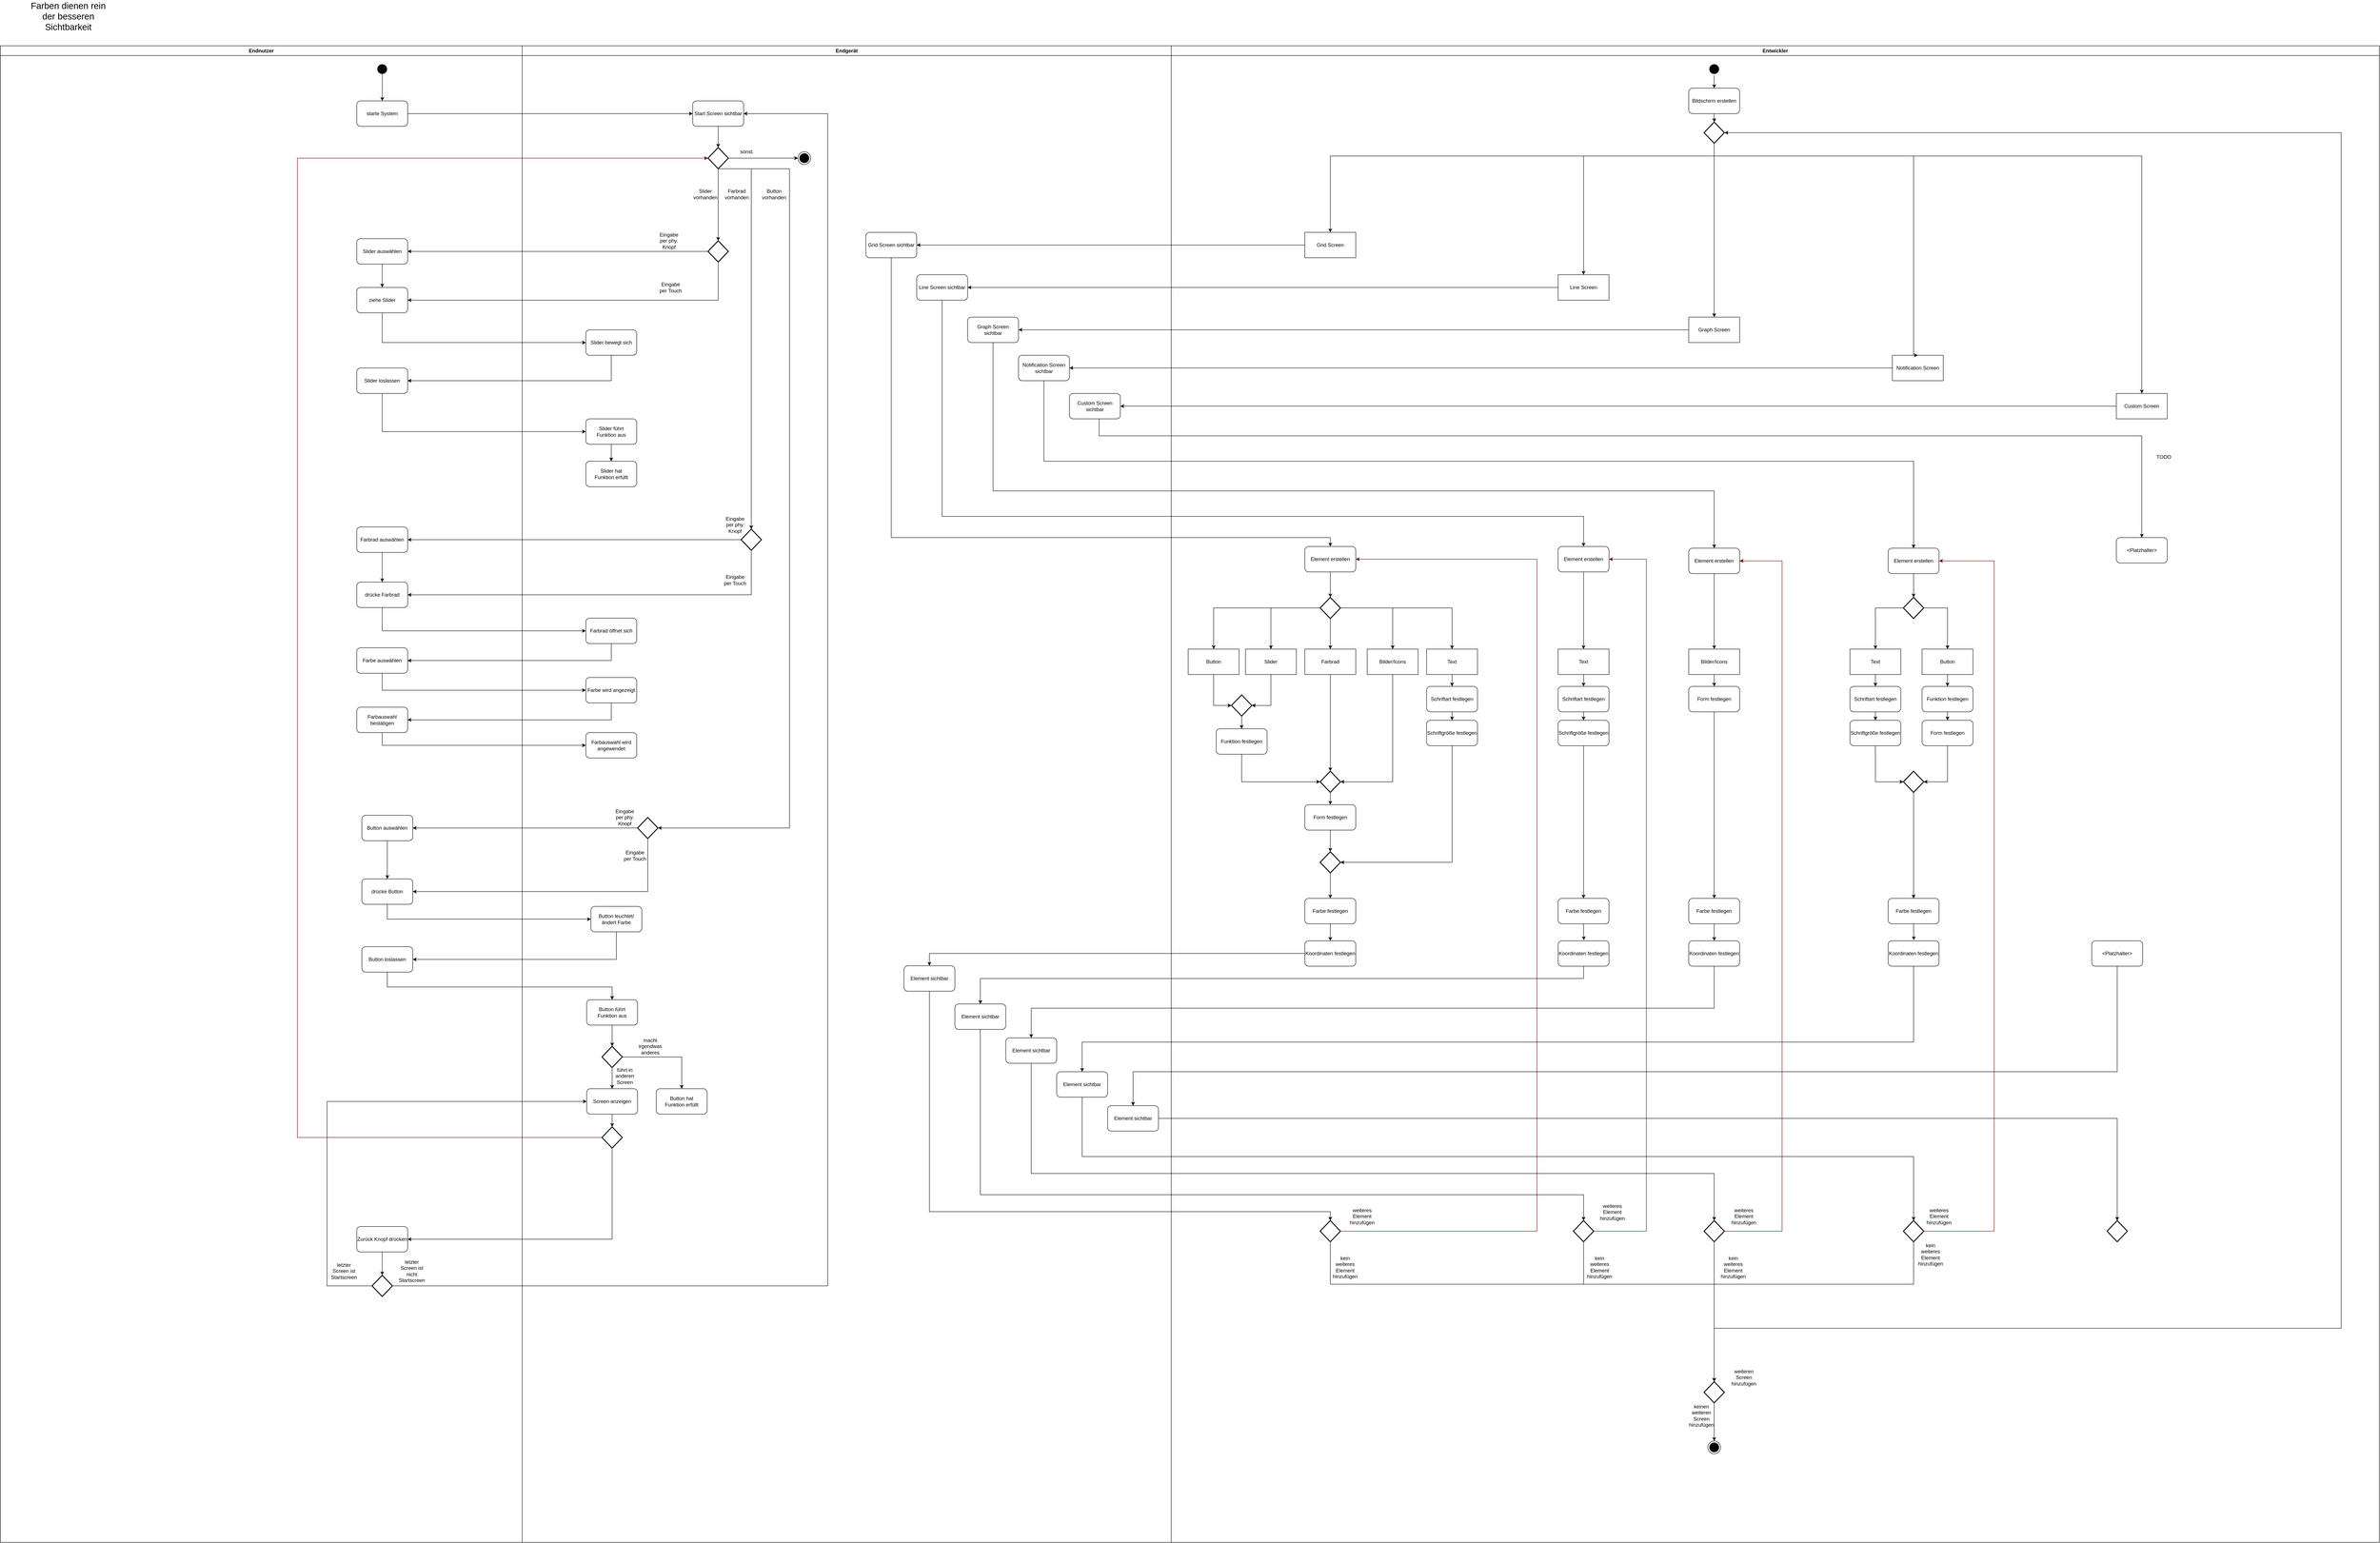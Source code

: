 <mxfile version="14.5.1" type="device"><diagram name="Page-1" id="e7e014a7-5840-1c2e-5031-d8a46d1fe8dd"><mxGraphModel dx="7505" dy="2983" grid="1" gridSize="10" guides="1" tooltips="1" connect="1" arrows="1" fold="1" page="1" pageScale="1" pageWidth="1169" pageHeight="826" background="none" math="0" shadow="0"><root><mxCell id="0"/><mxCell id="1" parent="0"/><mxCell id="2" value="Endnutzer" style="swimlane;whiteSpace=wrap" parent="1" vertex="1"><mxGeometry x="-2320" y="170" width="1230" height="3530" as="geometry"><mxRectangle x="-920" y="170" width="90" height="23" as="alternateBounds"/></mxGeometry></mxCell><mxCell id="Rkq5zpXC3hFVQxZPJcB4-192" style="edgeStyle=orthogonalEdgeStyle;rounded=0;orthogonalLoop=1;jettySize=auto;html=1;entryX=0.5;entryY=0;entryDx=0;entryDy=0;endSize=6;targetPerimeterSpacing=0;strokeColor=#000000;" edge="1" parent="2" target="Rkq5zpXC3hFVQxZPJcB4-190"><mxGeometry relative="1" as="geometry"><mxPoint x="900" y="60" as="sourcePoint"/></mxGeometry></mxCell><mxCell id="5" value="" style="ellipse;shape=startState;fillColor=#000000;" parent="2" vertex="1"><mxGeometry x="885" y="40" width="30" height="30" as="geometry"/></mxCell><mxCell id="Rkq5zpXC3hFVQxZPJcB4-190" value="starte System" style="rounded=1;whiteSpace=wrap;html=1;" vertex="1" parent="2"><mxGeometry x="840" y="130" width="120" height="60" as="geometry"/></mxCell><mxCell id="Rkq5zpXC3hFVQxZPJcB4-196" value="drücke Button" style="rounded=1;whiteSpace=wrap;html=1;" vertex="1" parent="2"><mxGeometry x="852" y="1965" width="120" height="60" as="geometry"/></mxCell><mxCell id="Rkq5zpXC3hFVQxZPJcB4-204" value="Button loslassen" style="rounded=1;whiteSpace=wrap;html=1;" vertex="1" parent="2"><mxGeometry x="852" y="2125" width="120" height="60" as="geometry"/></mxCell><mxCell id="Rkq5zpXC3hFVQxZPJcB4-220" style="edgeStyle=orthogonalEdgeStyle;rounded=0;orthogonalLoop=1;jettySize=auto;html=1;entryX=0.5;entryY=0;entryDx=0;entryDy=0;endSize=6;targetPerimeterSpacing=0;strokeColor=#000000;" edge="1" parent="2" source="Rkq5zpXC3hFVQxZPJcB4-212" target="Rkq5zpXC3hFVQxZPJcB4-196"><mxGeometry relative="1" as="geometry"/></mxCell><mxCell id="Rkq5zpXC3hFVQxZPJcB4-212" value="Button auswählen" style="rounded=1;whiteSpace=wrap;html=1;" vertex="1" parent="2"><mxGeometry x="852" y="1815" width="120" height="60" as="geometry"/></mxCell><mxCell id="Rkq5zpXC3hFVQxZPJcB4-242" style="edgeStyle=orthogonalEdgeStyle;rounded=0;orthogonalLoop=1;jettySize=auto;html=1;entryX=0.5;entryY=0;entryDx=0;entryDy=0;endSize=6;targetPerimeterSpacing=0;strokeColor=#000000;" edge="1" parent="2" source="Rkq5zpXC3hFVQxZPJcB4-239" target="Rkq5zpXC3hFVQxZPJcB4-241"><mxGeometry relative="1" as="geometry"/></mxCell><mxCell id="Rkq5zpXC3hFVQxZPJcB4-239" value="Slider auswählen" style="rounded=1;whiteSpace=wrap;html=1;" vertex="1" parent="2"><mxGeometry x="840" y="455" width="120" height="60" as="geometry"/></mxCell><mxCell id="Rkq5zpXC3hFVQxZPJcB4-241" value="ziehe Slider" style="rounded=1;whiteSpace=wrap;html=1;" vertex="1" parent="2"><mxGeometry x="840" y="570" width="120" height="60" as="geometry"/></mxCell><mxCell id="Rkq5zpXC3hFVQxZPJcB4-246" value="Slider loslassen" style="rounded=1;whiteSpace=wrap;html=1;" vertex="1" parent="2"><mxGeometry x="840" y="760" width="120" height="60" as="geometry"/></mxCell><mxCell id="Rkq5zpXC3hFVQxZPJcB4-261" style="edgeStyle=orthogonalEdgeStyle;rounded=0;orthogonalLoop=1;jettySize=auto;html=1;entryX=0.5;entryY=0;entryDx=0;entryDy=0;endSize=6;targetPerimeterSpacing=0;strokeColor=#000000;" edge="1" parent="2" source="Rkq5zpXC3hFVQxZPJcB4-253" target="Rkq5zpXC3hFVQxZPJcB4-260"><mxGeometry relative="1" as="geometry"/></mxCell><mxCell id="Rkq5zpXC3hFVQxZPJcB4-253" value="Farbrad auswählen" style="rounded=1;whiteSpace=wrap;html=1;" vertex="1" parent="2"><mxGeometry x="840" y="1135" width="120" height="60" as="geometry"/></mxCell><mxCell id="Rkq5zpXC3hFVQxZPJcB4-260" value="drücke Farbrad" style="rounded=1;whiteSpace=wrap;html=1;" vertex="1" parent="2"><mxGeometry x="840" y="1265" width="120" height="60" as="geometry"/></mxCell><mxCell id="Rkq5zpXC3hFVQxZPJcB4-267" value="Farbe auswählen" style="rounded=1;whiteSpace=wrap;html=1;" vertex="1" parent="2"><mxGeometry x="840" y="1420" width="120" height="60" as="geometry"/></mxCell><mxCell id="Rkq5zpXC3hFVQxZPJcB4-271" value="Farbauswahl bestätigen" style="rounded=1;whiteSpace=wrap;html=1;" vertex="1" parent="2"><mxGeometry x="840" y="1560" width="120" height="60" as="geometry"/></mxCell><mxCell id="Rkq5zpXC3hFVQxZPJcB4-304" style="edgeStyle=orthogonalEdgeStyle;rounded=0;orthogonalLoop=1;jettySize=auto;html=1;entryX=0.5;entryY=0;entryDx=0;entryDy=0;endSize=6;targetPerimeterSpacing=0;strokeColor=#000000;" edge="1" parent="2" source="Rkq5zpXC3hFVQxZPJcB4-291" target="Rkq5zpXC3hFVQxZPJcB4-296"><mxGeometry relative="1" as="geometry"/></mxCell><mxCell id="Rkq5zpXC3hFVQxZPJcB4-291" value="Zurück Knopf drücken" style="rounded=1;whiteSpace=wrap;html=1;" vertex="1" parent="2"><mxGeometry x="840" y="2785" width="120" height="60" as="geometry"/></mxCell><mxCell id="Rkq5zpXC3hFVQxZPJcB4-296" value="" style="rhombus;whiteSpace=wrap;html=1;strokeWidth=2;" vertex="1" parent="2"><mxGeometry x="876" y="2900" width="48" height="50" as="geometry"/></mxCell><mxCell id="Rkq5zpXC3hFVQxZPJcB4-310" value="letzter Screen ist Startscreen" style="text;html=1;strokeColor=none;fillColor=none;align=center;verticalAlign=middle;whiteSpace=wrap;rounded=0;" vertex="1" parent="2"><mxGeometry x="780" y="2860" width="60" height="60" as="geometry"/></mxCell><mxCell id="Rkq5zpXC3hFVQxZPJcB4-311" value="letzter Screen ist nicht Startscreen" style="text;html=1;strokeColor=none;fillColor=none;align=center;verticalAlign=middle;whiteSpace=wrap;rounded=0;" vertex="1" parent="2"><mxGeometry x="940" y="2860" width="60" height="60" as="geometry"/></mxCell><mxCell id="3" value="Entwickler" style="swimlane;whiteSpace=wrap" parent="1" vertex="1"><mxGeometry x="440" y="170" width="2848" height="3530" as="geometry"/></mxCell><mxCell id="pPx3I_ZkRgJZTDfm-VHc-53" value="" style="edgeStyle=orthogonalEdgeStyle;rounded=0;orthogonalLoop=1;jettySize=auto;html=1;" parent="3" source="13" target="pPx3I_ZkRgJZTDfm-VHc-42" edge="1"><mxGeometry relative="1" as="geometry"/></mxCell><mxCell id="13" value="" style="ellipse;shape=startState;fillColor=#000000;" parent="3" vertex="1"><mxGeometry x="1265" y="40" width="30" height="30" as="geometry"/></mxCell><mxCell id="Rkq5zpXC3hFVQxZPJcB4-52" style="edgeStyle=orthogonalEdgeStyle;rounded=0;orthogonalLoop=1;jettySize=auto;html=1;entryX=0.5;entryY=0;entryDx=0;entryDy=0;endSize=6;targetPerimeterSpacing=0;" edge="1" parent="3" source="pPx3I_ZkRgJZTDfm-VHc-42" target="Rkq5zpXC3hFVQxZPJcB4-49"><mxGeometry relative="1" as="geometry"/></mxCell><mxCell id="pPx3I_ZkRgJZTDfm-VHc-42" value="Bildschirm erstellen" style="rounded=1;whiteSpace=wrap;html=1;" parent="3" vertex="1"><mxGeometry x="1220" y="100" width="120" height="60" as="geometry"/></mxCell><mxCell id="pPx3I_ZkRgJZTDfm-VHc-48" value="Grid Screen" style="rounded=0;whiteSpace=wrap;html=1;" parent="3" vertex="1"><mxGeometry x="315" y="440" width="120" height="60" as="geometry"/></mxCell><mxCell id="pPx3I_ZkRgJZTDfm-VHc-49" value="Line Screen" style="rounded=0;whiteSpace=wrap;html=1;" parent="3" vertex="1"><mxGeometry x="912" y="540" width="120" height="60" as="geometry"/></mxCell><mxCell id="pPx3I_ZkRgJZTDfm-VHc-50" value="Graph Screen" style="rounded=0;whiteSpace=wrap;html=1;" parent="3" vertex="1"><mxGeometry x="1220" y="640" width="120" height="60" as="geometry"/></mxCell><mxCell id="pPx3I_ZkRgJZTDfm-VHc-52" value="Notification Screen" style="rounded=0;whiteSpace=wrap;html=1;" parent="3" vertex="1"><mxGeometry x="1700" y="730" width="120" height="60" as="geometry"/></mxCell><mxCell id="pPx3I_ZkRgJZTDfm-VHc-51" value="Custom Screen" style="rounded=0;whiteSpace=wrap;html=1;" parent="3" vertex="1"><mxGeometry x="2228" y="820" width="120" height="60" as="geometry"/></mxCell><mxCell id="Rkq5zpXC3hFVQxZPJcB4-55" style="edgeStyle=orthogonalEdgeStyle;rounded=0;orthogonalLoop=1;jettySize=auto;html=1;entryX=0.5;entryY=0;entryDx=0;entryDy=0;endSize=6;targetPerimeterSpacing=0;" edge="1" parent="3" source="pPx3I_ZkRgJZTDfm-VHc-76" target="Rkq5zpXC3hFVQxZPJcB4-53"><mxGeometry relative="1" as="geometry"/></mxCell><mxCell id="pPx3I_ZkRgJZTDfm-VHc-76" value="Element erstellen" style="rounded=1;whiteSpace=wrap;html=1;" parent="3" vertex="1"><mxGeometry x="315" y="1181" width="120" height="60" as="geometry"/></mxCell><mxCell id="Rkq5zpXC3hFVQxZPJcB4-59" style="edgeStyle=orthogonalEdgeStyle;rounded=0;orthogonalLoop=1;jettySize=auto;html=1;entryX=1;entryY=0.5;entryDx=0;entryDy=0;endSize=6;targetPerimeterSpacing=0;" edge="1" parent="3" source="pPx3I_ZkRgJZTDfm-VHc-77" target="Rkq5zpXC3hFVQxZPJcB4-56"><mxGeometry relative="1" as="geometry"/></mxCell><mxCell id="pPx3I_ZkRgJZTDfm-VHc-77" value="Slider" style="rounded=0;whiteSpace=wrap;html=1;" parent="3" vertex="1"><mxGeometry x="175" y="1423" width="120" height="60" as="geometry"/></mxCell><mxCell id="Rkq5zpXC3hFVQxZPJcB4-64" style="edgeStyle=orthogonalEdgeStyle;rounded=0;orthogonalLoop=1;jettySize=auto;html=1;endSize=6;targetPerimeterSpacing=0;" edge="1" parent="3" source="pPx3I_ZkRgJZTDfm-VHc-78" target="Rkq5zpXC3hFVQxZPJcB4-61"><mxGeometry relative="1" as="geometry"/></mxCell><mxCell id="pPx3I_ZkRgJZTDfm-VHc-78" value="Farbrad" style="rounded=0;whiteSpace=wrap;html=1;" parent="3" vertex="1"><mxGeometry x="315" y="1423" width="120" height="60" as="geometry"/></mxCell><mxCell id="pPx3I_ZkRgJZTDfm-VHc-137" style="edgeStyle=orthogonalEdgeStyle;rounded=0;orthogonalLoop=1;jettySize=auto;html=1;entryX=0.5;entryY=0;entryDx=0;entryDy=0;strokeWidth=1;" parent="3" source="pPx3I_ZkRgJZTDfm-VHc-79" target="pPx3I_ZkRgJZTDfm-VHc-131" edge="1"><mxGeometry relative="1" as="geometry"/></mxCell><mxCell id="pPx3I_ZkRgJZTDfm-VHc-79" value="Text" style="rounded=0;whiteSpace=wrap;html=1;" parent="3" vertex="1"><mxGeometry x="602" y="1423" width="120" height="60" as="geometry"/></mxCell><mxCell id="Rkq5zpXC3hFVQxZPJcB4-65" style="edgeStyle=orthogonalEdgeStyle;rounded=0;orthogonalLoop=1;jettySize=auto;html=1;entryX=1;entryY=0.5;entryDx=0;entryDy=0;endSize=6;targetPerimeterSpacing=0;" edge="1" parent="3" source="pPx3I_ZkRgJZTDfm-VHc-80" target="Rkq5zpXC3hFVQxZPJcB4-61"><mxGeometry relative="1" as="geometry"><Array as="points"><mxPoint x="522" y="1736"/></Array></mxGeometry></mxCell><mxCell id="pPx3I_ZkRgJZTDfm-VHc-80" value="Bilder/Icons" style="rounded=0;whiteSpace=wrap;html=1;" parent="3" vertex="1"><mxGeometry x="462" y="1423" width="120" height="60" as="geometry"/></mxCell><mxCell id="Rkq5zpXC3hFVQxZPJcB4-58" style="edgeStyle=orthogonalEdgeStyle;rounded=0;orthogonalLoop=1;jettySize=auto;html=1;entryX=0;entryY=0.5;entryDx=0;entryDy=0;endSize=6;targetPerimeterSpacing=0;" edge="1" parent="3" source="pPx3I_ZkRgJZTDfm-VHc-87" target="Rkq5zpXC3hFVQxZPJcB4-56"><mxGeometry relative="1" as="geometry"/></mxCell><mxCell id="pPx3I_ZkRgJZTDfm-VHc-87" value="Button" style="rounded=0;whiteSpace=wrap;html=1;" parent="3" vertex="1"><mxGeometry x="40" y="1423" width="120" height="60" as="geometry"/></mxCell><mxCell id="pPx3I_ZkRgJZTDfm-VHc-138" style="edgeStyle=orthogonalEdgeStyle;rounded=0;orthogonalLoop=1;jettySize=auto;html=1;entryX=0.5;entryY=0;entryDx=0;entryDy=0;strokeWidth=1;" parent="3" source="pPx3I_ZkRgJZTDfm-VHc-131" target="pPx3I_ZkRgJZTDfm-VHc-132" edge="1"><mxGeometry relative="1" as="geometry"/></mxCell><mxCell id="pPx3I_ZkRgJZTDfm-VHc-131" value="Schriftart festlegen" style="rounded=1;whiteSpace=wrap;html=1;" parent="3" vertex="1"><mxGeometry x="602" y="1511" width="120" height="60" as="geometry"/></mxCell><mxCell id="Rkq5zpXC3hFVQxZPJcB4-70" style="edgeStyle=orthogonalEdgeStyle;rounded=0;orthogonalLoop=1;jettySize=auto;html=1;entryX=1;entryY=0.5;entryDx=0;entryDy=0;endSize=6;targetPerimeterSpacing=0;" edge="1" parent="3" source="pPx3I_ZkRgJZTDfm-VHc-132" target="Rkq5zpXC3hFVQxZPJcB4-67"><mxGeometry relative="1" as="geometry"><Array as="points"><mxPoint x="662" y="1926"/></Array></mxGeometry></mxCell><mxCell id="pPx3I_ZkRgJZTDfm-VHc-132" value="Schriftgröße festlegen" style="rounded=1;whiteSpace=wrap;html=1;" parent="3" vertex="1"><mxGeometry x="602" y="1591" width="120" height="60" as="geometry"/></mxCell><mxCell id="pPx3I_ZkRgJZTDfm-VHc-139" value="Funktion festlegen" style="rounded=1;whiteSpace=wrap;html=1;" parent="3" vertex="1"><mxGeometry x="106" y="1611" width="120" height="60" as="geometry"/></mxCell><mxCell id="pPx3I_ZkRgJZTDfm-VHc-141" value="Koordinaten festlegen" style="rounded=1;whiteSpace=wrap;html=1;" parent="3" vertex="1"><mxGeometry x="315" y="2111" width="120" height="60" as="geometry"/></mxCell><mxCell id="Rkq5zpXC3hFVQxZPJcB4-68" style="edgeStyle=orthogonalEdgeStyle;rounded=0;orthogonalLoop=1;jettySize=auto;html=1;entryX=0.5;entryY=0;entryDx=0;entryDy=0;endSize=6;targetPerimeterSpacing=0;" edge="1" parent="3" source="pPx3I_ZkRgJZTDfm-VHc-153" target="Rkq5zpXC3hFVQxZPJcB4-67"><mxGeometry relative="1" as="geometry"/></mxCell><mxCell id="pPx3I_ZkRgJZTDfm-VHc-153" value="Form festlegen" style="rounded=1;whiteSpace=wrap;html=1;" parent="3" vertex="1"><mxGeometry x="315" y="1790" width="120" height="60" as="geometry"/></mxCell><mxCell id="pPx3I_ZkRgJZTDfm-VHc-165" value="" style="edgeStyle=orthogonalEdgeStyle;rounded=0;orthogonalLoop=1;jettySize=auto;html=1;strokeWidth=1;" parent="3" source="pPx3I_ZkRgJZTDfm-VHc-163" target="pPx3I_ZkRgJZTDfm-VHc-141" edge="1"><mxGeometry relative="1" as="geometry"/></mxCell><mxCell id="pPx3I_ZkRgJZTDfm-VHc-163" value="Farbe festlegen" style="rounded=1;whiteSpace=wrap;html=1;" parent="3" vertex="1"><mxGeometry x="315" y="2011" width="120" height="60" as="geometry"/></mxCell><mxCell id="Rkq5zpXC3hFVQxZPJcB4-99" style="edgeStyle=orthogonalEdgeStyle;rounded=0;orthogonalLoop=1;jettySize=auto;html=1;entryX=0.5;entryY=0;entryDx=0;entryDy=0;endSize=6;targetPerimeterSpacing=0;" edge="1" parent="3" source="pPx3I_ZkRgJZTDfm-VHc-170" target="Rkq5zpXC3hFVQxZPJcB4-96"><mxGeometry relative="1" as="geometry"><Array as="points"><mxPoint x="375" y="2921"/><mxPoint x="1280" y="2921"/></Array></mxGeometry></mxCell><mxCell id="pPx3I_ZkRgJZTDfm-VHc-170" value="" style="rhombus;whiteSpace=wrap;html=1;strokeWidth=2;" parent="3" vertex="1"><mxGeometry x="351" y="2771" width="48" height="50" as="geometry"/></mxCell><mxCell id="pPx3I_ZkRgJZTDfm-VHc-171" style="edgeStyle=orthogonalEdgeStyle;rounded=0;orthogonalLoop=1;jettySize=auto;html=1;strokeWidth=1;entryX=1;entryY=0.5;entryDx=0;entryDy=0;strokeColor=#660000;" parent="3" source="pPx3I_ZkRgJZTDfm-VHc-170" target="pPx3I_ZkRgJZTDfm-VHc-76" edge="1"><mxGeometry relative="1" as="geometry"><mxPoint x="842" y="1289" as="targetPoint"/><Array as="points"><mxPoint x="862" y="2796"/><mxPoint x="862" y="1211"/></Array></mxGeometry></mxCell><mxCell id="pPx3I_ZkRgJZTDfm-VHc-173" value="weiteres Element hinzufügen" style="text;html=1;strokeColor=none;fillColor=none;align=center;verticalAlign=middle;whiteSpace=wrap;rounded=0;" parent="3" vertex="1"><mxGeometry x="420" y="2731" width="60" height="60" as="geometry"/></mxCell><mxCell id="pPx3I_ZkRgJZTDfm-VHc-189" style="edgeStyle=orthogonalEdgeStyle;rounded=0;orthogonalLoop=1;jettySize=auto;html=1;entryX=0.5;entryY=0;entryDx=0;entryDy=0;strokeWidth=1;" parent="3" source="pPx3I_ZkRgJZTDfm-VHc-174" target="pPx3I_ZkRgJZTDfm-VHc-177" edge="1"><mxGeometry relative="1" as="geometry"/></mxCell><mxCell id="pPx3I_ZkRgJZTDfm-VHc-174" value="Element erstellen" style="rounded=1;whiteSpace=wrap;html=1;" parent="3" vertex="1"><mxGeometry x="912" y="1181" width="120" height="60" as="geometry"/></mxCell><mxCell id="pPx3I_ZkRgJZTDfm-VHc-175" value="" style="ellipse;html=1;shape=endState;fillColor=#000000;" parent="3" vertex="1"><mxGeometry x="1265" y="3291" width="30" height="30" as="geometry"/></mxCell><mxCell id="pPx3I_ZkRgJZTDfm-VHc-180" style="edgeStyle=orthogonalEdgeStyle;rounded=0;orthogonalLoop=1;jettySize=auto;html=1;entryX=0.5;entryY=0;entryDx=0;entryDy=0;strokeWidth=1;" parent="3" source="pPx3I_ZkRgJZTDfm-VHc-177" target="pPx3I_ZkRgJZTDfm-VHc-178" edge="1"><mxGeometry relative="1" as="geometry"/></mxCell><mxCell id="pPx3I_ZkRgJZTDfm-VHc-177" value="Text" style="rounded=0;whiteSpace=wrap;html=1;" parent="3" vertex="1"><mxGeometry x="912" y="1423" width="120" height="60" as="geometry"/></mxCell><mxCell id="pPx3I_ZkRgJZTDfm-VHc-181" style="edgeStyle=orthogonalEdgeStyle;rounded=0;orthogonalLoop=1;jettySize=auto;html=1;entryX=0.5;entryY=0;entryDx=0;entryDy=0;strokeWidth=1;" parent="3" source="pPx3I_ZkRgJZTDfm-VHc-178" target="pPx3I_ZkRgJZTDfm-VHc-179" edge="1"><mxGeometry relative="1" as="geometry"/></mxCell><mxCell id="pPx3I_ZkRgJZTDfm-VHc-178" value="Schriftart festlegen" style="rounded=1;whiteSpace=wrap;html=1;" parent="3" vertex="1"><mxGeometry x="912" y="1511" width="120" height="60" as="geometry"/></mxCell><mxCell id="pPx3I_ZkRgJZTDfm-VHc-187" style="edgeStyle=orthogonalEdgeStyle;rounded=0;orthogonalLoop=1;jettySize=auto;html=1;entryX=0.5;entryY=0;entryDx=0;entryDy=0;strokeWidth=1;" parent="3" source="pPx3I_ZkRgJZTDfm-VHc-179" target="pPx3I_ZkRgJZTDfm-VHc-182" edge="1"><mxGeometry relative="1" as="geometry"/></mxCell><mxCell id="pPx3I_ZkRgJZTDfm-VHc-179" value="Schriftgröße festlegen" style="rounded=1;whiteSpace=wrap;html=1;" parent="3" vertex="1"><mxGeometry x="912" y="1591" width="120" height="60" as="geometry"/></mxCell><mxCell id="pPx3I_ZkRgJZTDfm-VHc-188" style="edgeStyle=orthogonalEdgeStyle;rounded=0;orthogonalLoop=1;jettySize=auto;html=1;entryX=0.506;entryY=-0.024;entryDx=0;entryDy=0;entryPerimeter=0;strokeWidth=1;" parent="3" source="pPx3I_ZkRgJZTDfm-VHc-182" target="pPx3I_ZkRgJZTDfm-VHc-183" edge="1"><mxGeometry relative="1" as="geometry"/></mxCell><mxCell id="pPx3I_ZkRgJZTDfm-VHc-182" value="Farbe festlegen" style="rounded=1;whiteSpace=wrap;html=1;" parent="3" vertex="1"><mxGeometry x="912" y="2011" width="120" height="60" as="geometry"/></mxCell><mxCell id="pPx3I_ZkRgJZTDfm-VHc-183" value="Koordinaten festlegen" style="rounded=1;whiteSpace=wrap;html=1;" parent="3" vertex="1"><mxGeometry x="912" y="2111" width="120" height="60" as="geometry"/></mxCell><mxCell id="Rkq5zpXC3hFVQxZPJcB4-85" style="edgeStyle=orthogonalEdgeStyle;rounded=0;orthogonalLoop=1;jettySize=auto;html=1;entryX=1;entryY=0.5;entryDx=0;entryDy=0;endSize=6;targetPerimeterSpacing=0;strokeColor=#660000;" edge="1" parent="3" source="pPx3I_ZkRgJZTDfm-VHc-190" target="pPx3I_ZkRgJZTDfm-VHc-174"><mxGeometry relative="1" as="geometry"><Array as="points"><mxPoint x="1120" y="2796"/><mxPoint x="1120" y="1211"/></Array></mxGeometry></mxCell><mxCell id="Rkq5zpXC3hFVQxZPJcB4-100" style="edgeStyle=orthogonalEdgeStyle;rounded=0;orthogonalLoop=1;jettySize=auto;html=1;entryX=0.5;entryY=0;entryDx=0;entryDy=0;endSize=6;targetPerimeterSpacing=0;" edge="1" parent="3" source="pPx3I_ZkRgJZTDfm-VHc-190" target="Rkq5zpXC3hFVQxZPJcB4-96"><mxGeometry relative="1" as="geometry"><Array as="points"><mxPoint x="972" y="2921"/><mxPoint x="1280" y="2921"/></Array></mxGeometry></mxCell><mxCell id="pPx3I_ZkRgJZTDfm-VHc-190" value="" style="rhombus;whiteSpace=wrap;html=1;strokeWidth=2;" parent="3" vertex="1"><mxGeometry x="948" y="2771" width="48" height="50" as="geometry"/></mxCell><mxCell id="pPx3I_ZkRgJZTDfm-VHc-196" style="edgeStyle=orthogonalEdgeStyle;rounded=0;orthogonalLoop=1;jettySize=auto;html=1;entryX=0.5;entryY=0;entryDx=0;entryDy=0;strokeWidth=1;" parent="3" source="pPx3I_ZkRgJZTDfm-VHc-194" target="pPx3I_ZkRgJZTDfm-VHc-195" edge="1"><mxGeometry relative="1" as="geometry"/></mxCell><mxCell id="pPx3I_ZkRgJZTDfm-VHc-194" value="Element erstellen" style="rounded=1;whiteSpace=wrap;html=1;" parent="3" vertex="1"><mxGeometry x="1220" y="1185" width="120" height="60" as="geometry"/></mxCell><mxCell id="Rkq5zpXC3hFVQxZPJcB4-13" style="edgeStyle=orthogonalEdgeStyle;rounded=0;orthogonalLoop=1;jettySize=auto;html=1;endSize=6;targetPerimeterSpacing=0;" edge="1" parent="3" source="pPx3I_ZkRgJZTDfm-VHc-195" target="pPx3I_ZkRgJZTDfm-VHc-197"><mxGeometry relative="1" as="geometry"/></mxCell><mxCell id="pPx3I_ZkRgJZTDfm-VHc-195" value="Bilder/Icons" style="rounded=0;whiteSpace=wrap;html=1;" parent="3" vertex="1"><mxGeometry x="1220" y="1423" width="120" height="60" as="geometry"/></mxCell><mxCell id="Rkq5zpXC3hFVQxZPJcB4-14" style="edgeStyle=orthogonalEdgeStyle;rounded=0;orthogonalLoop=1;jettySize=auto;html=1;entryX=0.5;entryY=0;entryDx=0;entryDy=0;endSize=6;targetPerimeterSpacing=0;" edge="1" parent="3" source="pPx3I_ZkRgJZTDfm-VHc-197" target="pPx3I_ZkRgJZTDfm-VHc-198"><mxGeometry relative="1" as="geometry"/></mxCell><mxCell id="pPx3I_ZkRgJZTDfm-VHc-197" value="Form festlegen" style="rounded=1;whiteSpace=wrap;html=1;" parent="3" vertex="1"><mxGeometry x="1220" y="1511" width="120" height="60" as="geometry"/></mxCell><mxCell id="Rkq5zpXC3hFVQxZPJcB4-15" style="edgeStyle=orthogonalEdgeStyle;rounded=0;orthogonalLoop=1;jettySize=auto;html=1;endSize=6;targetPerimeterSpacing=0;" edge="1" parent="3" source="pPx3I_ZkRgJZTDfm-VHc-198" target="pPx3I_ZkRgJZTDfm-VHc-199"><mxGeometry relative="1" as="geometry"/></mxCell><mxCell id="pPx3I_ZkRgJZTDfm-VHc-198" value="Farbe festlegen" style="rounded=1;whiteSpace=wrap;html=1;" parent="3" vertex="1"><mxGeometry x="1220" y="2011" width="120" height="60" as="geometry"/></mxCell><mxCell id="pPx3I_ZkRgJZTDfm-VHc-199" value="Koordinaten festlegen" style="rounded=1;whiteSpace=wrap;html=1;" parent="3" vertex="1"><mxGeometry x="1220" y="2111" width="120" height="60" as="geometry"/></mxCell><mxCell id="Rkq5zpXC3hFVQxZPJcB4-86" style="edgeStyle=orthogonalEdgeStyle;rounded=0;orthogonalLoop=1;jettySize=auto;html=1;entryX=1;entryY=0.5;entryDx=0;entryDy=0;endSize=6;targetPerimeterSpacing=0;strokeColor=#660000;" edge="1" parent="3" source="Rkq5zpXC3hFVQxZPJcB4-16" target="pPx3I_ZkRgJZTDfm-VHc-194"><mxGeometry relative="1" as="geometry"><Array as="points"><mxPoint x="1440" y="2796"/><mxPoint x="1440" y="1215"/></Array></mxGeometry></mxCell><mxCell id="Rkq5zpXC3hFVQxZPJcB4-101" style="edgeStyle=orthogonalEdgeStyle;rounded=0;orthogonalLoop=1;jettySize=auto;html=1;entryX=0.5;entryY=0;entryDx=0;entryDy=0;endSize=6;targetPerimeterSpacing=0;" edge="1" parent="3" source="Rkq5zpXC3hFVQxZPJcB4-16" target="Rkq5zpXC3hFVQxZPJcB4-96"><mxGeometry relative="1" as="geometry"/></mxCell><mxCell id="Rkq5zpXC3hFVQxZPJcB4-16" value="" style="rhombus;whiteSpace=wrap;html=1;strokeWidth=2;" vertex="1" parent="3"><mxGeometry x="1256" y="2771" width="48" height="50" as="geometry"/></mxCell><mxCell id="Rkq5zpXC3hFVQxZPJcB4-72" style="edgeStyle=orthogonalEdgeStyle;rounded=0;orthogonalLoop=1;jettySize=auto;html=1;entryX=0.5;entryY=0;entryDx=0;entryDy=0;endSize=6;targetPerimeterSpacing=0;" edge="1" parent="3" source="Rkq5zpXC3hFVQxZPJcB4-20" target="Rkq5zpXC3hFVQxZPJcB4-71"><mxGeometry relative="1" as="geometry"/></mxCell><mxCell id="Rkq5zpXC3hFVQxZPJcB4-20" value="Element erstellen" style="rounded=1;whiteSpace=wrap;html=1;" vertex="1" parent="3"><mxGeometry x="1690" y="1185" width="120" height="60" as="geometry"/></mxCell><mxCell id="Rkq5zpXC3hFVQxZPJcB4-22" value="Text" style="rounded=0;whiteSpace=wrap;html=1;" vertex="1" parent="3"><mxGeometry x="1600" y="1423" width="120" height="60" as="geometry"/></mxCell><mxCell id="Rkq5zpXC3hFVQxZPJcB4-24" value="Schriftart festlegen" style="rounded=1;whiteSpace=wrap;html=1;" vertex="1" parent="3"><mxGeometry x="1600" y="1511" width="120" height="60" as="geometry"/></mxCell><mxCell id="Rkq5zpXC3hFVQxZPJcB4-21" style="edgeStyle=orthogonalEdgeStyle;rounded=0;orthogonalLoop=1;jettySize=auto;html=1;entryX=0.5;entryY=0;entryDx=0;entryDy=0;strokeWidth=1;" edge="1" parent="3" source="Rkq5zpXC3hFVQxZPJcB4-22" target="Rkq5zpXC3hFVQxZPJcB4-24"><mxGeometry relative="1" as="geometry"/></mxCell><mxCell id="Rkq5zpXC3hFVQxZPJcB4-76" style="edgeStyle=orthogonalEdgeStyle;rounded=0;orthogonalLoop=1;jettySize=auto;html=1;entryX=0;entryY=0.5;entryDx=0;entryDy=0;endSize=6;targetPerimeterSpacing=0;" edge="1" parent="3" source="Rkq5zpXC3hFVQxZPJcB4-26" target="Rkq5zpXC3hFVQxZPJcB4-75"><mxGeometry relative="1" as="geometry"><Array as="points"><mxPoint x="1660" y="1618"/></Array></mxGeometry></mxCell><mxCell id="Rkq5zpXC3hFVQxZPJcB4-26" value="Schriftgröße festlegen" style="rounded=1;whiteSpace=wrap;html=1;" vertex="1" parent="3"><mxGeometry x="1600" y="1591" width="120" height="60" as="geometry"/></mxCell><mxCell id="Rkq5zpXC3hFVQxZPJcB4-23" style="edgeStyle=orthogonalEdgeStyle;rounded=0;orthogonalLoop=1;jettySize=auto;html=1;entryX=0.5;entryY=0;entryDx=0;entryDy=0;strokeWidth=1;" edge="1" parent="3" source="Rkq5zpXC3hFVQxZPJcB4-24" target="Rkq5zpXC3hFVQxZPJcB4-26"><mxGeometry relative="1" as="geometry"/></mxCell><mxCell id="Rkq5zpXC3hFVQxZPJcB4-28" value="Farbe festlegen" style="rounded=1;whiteSpace=wrap;html=1;" vertex="1" parent="3"><mxGeometry x="1690" y="2011" width="120" height="60" as="geometry"/></mxCell><mxCell id="Rkq5zpXC3hFVQxZPJcB4-30" value="Koordinaten festlegen" style="rounded=1;whiteSpace=wrap;html=1;" vertex="1" parent="3"><mxGeometry x="1690" y="2111" width="120" height="60" as="geometry"/></mxCell><mxCell id="Rkq5zpXC3hFVQxZPJcB4-27" style="edgeStyle=orthogonalEdgeStyle;rounded=0;orthogonalLoop=1;jettySize=auto;html=1;entryX=0.506;entryY=-0.024;entryDx=0;entryDy=0;entryPerimeter=0;strokeWidth=1;" edge="1" parent="3" source="Rkq5zpXC3hFVQxZPJcB4-28" target="Rkq5zpXC3hFVQxZPJcB4-30"><mxGeometry relative="1" as="geometry"/></mxCell><mxCell id="Rkq5zpXC3hFVQxZPJcB4-87" style="edgeStyle=orthogonalEdgeStyle;rounded=0;orthogonalLoop=1;jettySize=auto;html=1;entryX=1;entryY=0.5;entryDx=0;entryDy=0;endSize=6;targetPerimeterSpacing=0;strokeColor=#660000;" edge="1" parent="3" source="Rkq5zpXC3hFVQxZPJcB4-31" target="Rkq5zpXC3hFVQxZPJcB4-20"><mxGeometry relative="1" as="geometry"><Array as="points"><mxPoint x="1940" y="2796"/><mxPoint x="1940" y="1215"/></Array></mxGeometry></mxCell><mxCell id="Rkq5zpXC3hFVQxZPJcB4-102" style="edgeStyle=orthogonalEdgeStyle;rounded=0;orthogonalLoop=1;jettySize=auto;html=1;entryX=0.5;entryY=0;entryDx=0;entryDy=0;endSize=6;targetPerimeterSpacing=0;" edge="1" parent="3" source="Rkq5zpXC3hFVQxZPJcB4-31" target="Rkq5zpXC3hFVQxZPJcB4-96"><mxGeometry relative="1" as="geometry"><Array as="points"><mxPoint x="1750" y="2921"/><mxPoint x="1280" y="2921"/></Array></mxGeometry></mxCell><mxCell id="Rkq5zpXC3hFVQxZPJcB4-31" value="" style="rhombus;whiteSpace=wrap;html=1;strokeWidth=2;" vertex="1" parent="3"><mxGeometry x="1726" y="2771" width="48" height="50" as="geometry"/></mxCell><mxCell id="Rkq5zpXC3hFVQxZPJcB4-35" style="edgeStyle=orthogonalEdgeStyle;rounded=0;orthogonalLoop=1;jettySize=auto;html=1;entryX=0.5;entryY=0;entryDx=0;entryDy=0;endSize=6;targetPerimeterSpacing=0;" edge="1" parent="3" source="Rkq5zpXC3hFVQxZPJcB4-32" target="Rkq5zpXC3hFVQxZPJcB4-33"><mxGeometry relative="1" as="geometry"/></mxCell><mxCell id="Rkq5zpXC3hFVQxZPJcB4-32" value="Button" style="rounded=0;whiteSpace=wrap;html=1;" vertex="1" parent="3"><mxGeometry x="1770" y="1423" width="120" height="60" as="geometry"/></mxCell><mxCell id="Rkq5zpXC3hFVQxZPJcB4-36" style="edgeStyle=orthogonalEdgeStyle;rounded=0;orthogonalLoop=1;jettySize=auto;html=1;entryX=0.5;entryY=0;entryDx=0;entryDy=0;endSize=6;targetPerimeterSpacing=0;" edge="1" parent="3" source="Rkq5zpXC3hFVQxZPJcB4-33" target="Rkq5zpXC3hFVQxZPJcB4-34"><mxGeometry relative="1" as="geometry"/></mxCell><mxCell id="Rkq5zpXC3hFVQxZPJcB4-33" value="Funktion festlegen" style="rounded=1;whiteSpace=wrap;html=1;" vertex="1" parent="3"><mxGeometry x="1770" y="1511" width="120" height="60" as="geometry"/></mxCell><mxCell id="Rkq5zpXC3hFVQxZPJcB4-77" style="edgeStyle=orthogonalEdgeStyle;rounded=0;orthogonalLoop=1;jettySize=auto;html=1;entryX=1;entryY=0.5;entryDx=0;entryDy=0;endSize=6;targetPerimeterSpacing=0;" edge="1" parent="3" source="Rkq5zpXC3hFVQxZPJcB4-34" target="Rkq5zpXC3hFVQxZPJcB4-75"><mxGeometry relative="1" as="geometry"/></mxCell><mxCell id="Rkq5zpXC3hFVQxZPJcB4-34" value="Form festlegen" style="rounded=1;whiteSpace=wrap;html=1;" vertex="1" parent="3"><mxGeometry x="1770" y="1591" width="120" height="60" as="geometry"/></mxCell><mxCell id="Rkq5zpXC3hFVQxZPJcB4-113" style="edgeStyle=orthogonalEdgeStyle;rounded=0;orthogonalLoop=1;jettySize=auto;html=1;entryX=0.5;entryY=0;entryDx=0;entryDy=0;endSize=6;targetPerimeterSpacing=0;" edge="1" parent="3" source="Rkq5zpXC3hFVQxZPJcB4-49" target="pPx3I_ZkRgJZTDfm-VHc-50"><mxGeometry relative="1" as="geometry"/></mxCell><mxCell id="Rkq5zpXC3hFVQxZPJcB4-114" style="edgeStyle=orthogonalEdgeStyle;rounded=0;orthogonalLoop=1;jettySize=auto;html=1;entryX=0.5;entryY=0;entryDx=0;entryDy=0;endSize=6;targetPerimeterSpacing=0;" edge="1" parent="3" source="Rkq5zpXC3hFVQxZPJcB4-49" target="pPx3I_ZkRgJZTDfm-VHc-49"><mxGeometry relative="1" as="geometry"><Array as="points"><mxPoint x="1280" y="260"/><mxPoint x="972" y="260"/></Array></mxGeometry></mxCell><mxCell id="Rkq5zpXC3hFVQxZPJcB4-115" style="edgeStyle=orthogonalEdgeStyle;rounded=0;orthogonalLoop=1;jettySize=auto;html=1;entryX=0.5;entryY=0;entryDx=0;entryDy=0;endSize=6;targetPerimeterSpacing=0;" edge="1" parent="3" source="Rkq5zpXC3hFVQxZPJcB4-49" target="pPx3I_ZkRgJZTDfm-VHc-48"><mxGeometry relative="1" as="geometry"><Array as="points"><mxPoint x="1280" y="260"/><mxPoint x="375" y="260"/></Array></mxGeometry></mxCell><mxCell id="Rkq5zpXC3hFVQxZPJcB4-116" style="edgeStyle=orthogonalEdgeStyle;rounded=0;orthogonalLoop=1;jettySize=auto;html=1;entryX=0.5;entryY=0;entryDx=0;entryDy=0;endSize=6;targetPerimeterSpacing=0;" edge="1" parent="3" source="Rkq5zpXC3hFVQxZPJcB4-49" target="pPx3I_ZkRgJZTDfm-VHc-52"><mxGeometry relative="1" as="geometry"><Array as="points"><mxPoint x="1280" y="260"/><mxPoint x="1750" y="260"/></Array></mxGeometry></mxCell><mxCell id="Rkq5zpXC3hFVQxZPJcB4-117" style="edgeStyle=orthogonalEdgeStyle;rounded=0;orthogonalLoop=1;jettySize=auto;html=1;entryX=0.5;entryY=0;entryDx=0;entryDy=0;endSize=6;targetPerimeterSpacing=0;" edge="1" parent="3" source="Rkq5zpXC3hFVQxZPJcB4-49" target="pPx3I_ZkRgJZTDfm-VHc-51"><mxGeometry relative="1" as="geometry"><Array as="points"><mxPoint x="1280" y="260"/><mxPoint x="2288" y="260"/></Array></mxGeometry></mxCell><mxCell id="Rkq5zpXC3hFVQxZPJcB4-49" value="" style="rhombus;whiteSpace=wrap;html=1;strokeWidth=2;" vertex="1" parent="3"><mxGeometry x="1256" y="180" width="48" height="50" as="geometry"/></mxCell><mxCell id="Rkq5zpXC3hFVQxZPJcB4-80" style="edgeStyle=orthogonalEdgeStyle;rounded=0;orthogonalLoop=1;jettySize=auto;html=1;endSize=6;targetPerimeterSpacing=0;" edge="1" parent="3" source="Rkq5zpXC3hFVQxZPJcB4-53" target="pPx3I_ZkRgJZTDfm-VHc-79"><mxGeometry relative="1" as="geometry"/></mxCell><mxCell id="Rkq5zpXC3hFVQxZPJcB4-81" style="edgeStyle=orthogonalEdgeStyle;rounded=0;orthogonalLoop=1;jettySize=auto;html=1;endSize=6;targetPerimeterSpacing=0;" edge="1" parent="3" source="Rkq5zpXC3hFVQxZPJcB4-53" target="pPx3I_ZkRgJZTDfm-VHc-80"><mxGeometry relative="1" as="geometry"/></mxCell><mxCell id="Rkq5zpXC3hFVQxZPJcB4-82" style="edgeStyle=orthogonalEdgeStyle;rounded=0;orthogonalLoop=1;jettySize=auto;html=1;entryX=0.5;entryY=0;entryDx=0;entryDy=0;endSize=6;targetPerimeterSpacing=0;" edge="1" parent="3" source="Rkq5zpXC3hFVQxZPJcB4-53" target="pPx3I_ZkRgJZTDfm-VHc-78"><mxGeometry relative="1" as="geometry"/></mxCell><mxCell id="Rkq5zpXC3hFVQxZPJcB4-83" style="edgeStyle=orthogonalEdgeStyle;rounded=0;orthogonalLoop=1;jettySize=auto;html=1;entryX=0.5;entryY=0;entryDx=0;entryDy=0;endSize=6;targetPerimeterSpacing=0;" edge="1" parent="3" source="Rkq5zpXC3hFVQxZPJcB4-53" target="pPx3I_ZkRgJZTDfm-VHc-77"><mxGeometry relative="1" as="geometry"/></mxCell><mxCell id="Rkq5zpXC3hFVQxZPJcB4-84" style="edgeStyle=orthogonalEdgeStyle;rounded=0;orthogonalLoop=1;jettySize=auto;html=1;entryX=0.5;entryY=0;entryDx=0;entryDy=0;endSize=6;targetPerimeterSpacing=0;" edge="1" parent="3" source="Rkq5zpXC3hFVQxZPJcB4-53" target="pPx3I_ZkRgJZTDfm-VHc-87"><mxGeometry relative="1" as="geometry"/></mxCell><mxCell id="Rkq5zpXC3hFVQxZPJcB4-53" value="" style="rhombus;whiteSpace=wrap;html=1;strokeWidth=2;" vertex="1" parent="3"><mxGeometry x="351" y="1301" width="48" height="50" as="geometry"/></mxCell><mxCell id="Rkq5zpXC3hFVQxZPJcB4-60" style="edgeStyle=orthogonalEdgeStyle;rounded=0;orthogonalLoop=1;jettySize=auto;html=1;endSize=6;targetPerimeterSpacing=0;" edge="1" parent="3" source="Rkq5zpXC3hFVQxZPJcB4-56" target="pPx3I_ZkRgJZTDfm-VHc-139"><mxGeometry relative="1" as="geometry"/></mxCell><mxCell id="Rkq5zpXC3hFVQxZPJcB4-56" value="" style="rhombus;whiteSpace=wrap;html=1;strokeWidth=2;" vertex="1" parent="3"><mxGeometry x="142" y="1531" width="48" height="50" as="geometry"/></mxCell><mxCell id="Rkq5zpXC3hFVQxZPJcB4-66" style="edgeStyle=orthogonalEdgeStyle;rounded=0;orthogonalLoop=1;jettySize=auto;html=1;entryX=0.5;entryY=0;entryDx=0;entryDy=0;endSize=6;targetPerimeterSpacing=0;" edge="1" parent="3" source="Rkq5zpXC3hFVQxZPJcB4-61" target="pPx3I_ZkRgJZTDfm-VHc-153"><mxGeometry relative="1" as="geometry"/></mxCell><mxCell id="Rkq5zpXC3hFVQxZPJcB4-61" value="" style="rhombus;whiteSpace=wrap;html=1;strokeWidth=2;" vertex="1" parent="3"><mxGeometry x="351" y="1711" width="48" height="50" as="geometry"/></mxCell><mxCell id="Rkq5zpXC3hFVQxZPJcB4-63" style="edgeStyle=orthogonalEdgeStyle;rounded=0;orthogonalLoop=1;jettySize=auto;html=1;endSize=6;targetPerimeterSpacing=0;entryX=0;entryY=0.5;entryDx=0;entryDy=0;" edge="1" parent="3" source="pPx3I_ZkRgJZTDfm-VHc-139" target="Rkq5zpXC3hFVQxZPJcB4-61"><mxGeometry relative="1" as="geometry"><mxPoint x="166" y="1741" as="targetPoint"/><Array as="points"><mxPoint x="166" y="1736"/></Array></mxGeometry></mxCell><mxCell id="Rkq5zpXC3hFVQxZPJcB4-69" style="edgeStyle=orthogonalEdgeStyle;rounded=0;orthogonalLoop=1;jettySize=auto;html=1;endSize=6;targetPerimeterSpacing=0;" edge="1" parent="3" source="Rkq5zpXC3hFVQxZPJcB4-67" target="pPx3I_ZkRgJZTDfm-VHc-163"><mxGeometry relative="1" as="geometry"/></mxCell><mxCell id="Rkq5zpXC3hFVQxZPJcB4-67" value="" style="rhombus;whiteSpace=wrap;html=1;strokeWidth=2;" vertex="1" parent="3"><mxGeometry x="351" y="1901" width="48" height="50" as="geometry"/></mxCell><mxCell id="Rkq5zpXC3hFVQxZPJcB4-73" style="edgeStyle=orthogonalEdgeStyle;rounded=0;orthogonalLoop=1;jettySize=auto;html=1;entryX=0.5;entryY=0;entryDx=0;entryDy=0;endSize=6;targetPerimeterSpacing=0;" edge="1" parent="3" source="Rkq5zpXC3hFVQxZPJcB4-71" target="Rkq5zpXC3hFVQxZPJcB4-22"><mxGeometry relative="1" as="geometry"/></mxCell><mxCell id="Rkq5zpXC3hFVQxZPJcB4-74" style="edgeStyle=orthogonalEdgeStyle;rounded=0;orthogonalLoop=1;jettySize=auto;html=1;entryX=0.5;entryY=0;entryDx=0;entryDy=0;endSize=6;targetPerimeterSpacing=0;" edge="1" parent="3" source="Rkq5zpXC3hFVQxZPJcB4-71" target="Rkq5zpXC3hFVQxZPJcB4-32"><mxGeometry relative="1" as="geometry"><Array as="points"><mxPoint x="1830" y="1326"/></Array></mxGeometry></mxCell><mxCell id="Rkq5zpXC3hFVQxZPJcB4-71" value="" style="rhombus;whiteSpace=wrap;html=1;strokeWidth=2;" vertex="1" parent="3"><mxGeometry x="1726" y="1301" width="48" height="50" as="geometry"/></mxCell><mxCell id="Rkq5zpXC3hFVQxZPJcB4-78" style="edgeStyle=orthogonalEdgeStyle;rounded=0;orthogonalLoop=1;jettySize=auto;html=1;entryX=0.5;entryY=0;entryDx=0;entryDy=0;endSize=6;targetPerimeterSpacing=0;" edge="1" parent="3" source="Rkq5zpXC3hFVQxZPJcB4-75" target="Rkq5zpXC3hFVQxZPJcB4-28"><mxGeometry relative="1" as="geometry"/></mxCell><mxCell id="Rkq5zpXC3hFVQxZPJcB4-75" value="" style="rhombus;whiteSpace=wrap;html=1;strokeWidth=2;" vertex="1" parent="3"><mxGeometry x="1726" y="1711" width="48" height="50" as="geometry"/></mxCell><mxCell id="Rkq5zpXC3hFVQxZPJcB4-88" value="weiteres Element hinzufügen" style="text;html=1;strokeColor=none;fillColor=none;align=center;verticalAlign=middle;whiteSpace=wrap;rounded=0;" vertex="1" parent="3"><mxGeometry x="1010" y="2721" width="60" height="60" as="geometry"/></mxCell><mxCell id="Rkq5zpXC3hFVQxZPJcB4-89" value="weiteres Element hinzufügen" style="text;html=1;strokeColor=none;fillColor=none;align=center;verticalAlign=middle;whiteSpace=wrap;rounded=0;" vertex="1" parent="3"><mxGeometry x="1320" y="2731" width="60" height="60" as="geometry"/></mxCell><mxCell id="Rkq5zpXC3hFVQxZPJcB4-90" value="weiteres Element hinzufügen" style="text;html=1;strokeColor=none;fillColor=none;align=center;verticalAlign=middle;whiteSpace=wrap;rounded=0;" vertex="1" parent="3"><mxGeometry x="1780" y="2731" width="60" height="60" as="geometry"/></mxCell><mxCell id="Rkq5zpXC3hFVQxZPJcB4-107" style="edgeStyle=orthogonalEdgeStyle;rounded=0;orthogonalLoop=1;jettySize=auto;html=1;entryX=0.5;entryY=0;entryDx=0;entryDy=0;endSize=6;targetPerimeterSpacing=0;" edge="1" parent="3" source="Rkq5zpXC3hFVQxZPJcB4-96" target="pPx3I_ZkRgJZTDfm-VHc-175"><mxGeometry relative="1" as="geometry"/></mxCell><mxCell id="Rkq5zpXC3hFVQxZPJcB4-123" style="edgeStyle=orthogonalEdgeStyle;rounded=0;orthogonalLoop=1;jettySize=auto;html=1;entryX=1;entryY=0.5;entryDx=0;entryDy=0;endSize=6;targetPerimeterSpacing=0;" edge="1" parent="3" source="Rkq5zpXC3hFVQxZPJcB4-96" target="Rkq5zpXC3hFVQxZPJcB4-49"><mxGeometry relative="1" as="geometry"><Array as="points"><mxPoint x="2758" y="3025"/><mxPoint x="2758" y="205"/></Array></mxGeometry></mxCell><mxCell id="Rkq5zpXC3hFVQxZPJcB4-96" value="" style="rhombus;whiteSpace=wrap;html=1;strokeWidth=2;" vertex="1" parent="3"><mxGeometry x="1256" y="3151" width="48" height="50" as="geometry"/></mxCell><mxCell id="Rkq5zpXC3hFVQxZPJcB4-103" value="kein&lt;br&gt;weiteres Element hinzufügen" style="text;html=1;strokeColor=none;fillColor=none;align=center;verticalAlign=middle;whiteSpace=wrap;rounded=0;" vertex="1" parent="3"><mxGeometry x="380" y="2851" width="60" height="60" as="geometry"/></mxCell><mxCell id="Rkq5zpXC3hFVQxZPJcB4-104" value="kein&lt;br&gt;weiteres Element hinzufügen" style="text;html=1;strokeColor=none;fillColor=none;align=center;verticalAlign=middle;whiteSpace=wrap;rounded=0;" vertex="1" parent="3"><mxGeometry x="980" y="2851" width="60" height="60" as="geometry"/></mxCell><mxCell id="Rkq5zpXC3hFVQxZPJcB4-105" value="kein&lt;br&gt;weiteres Element hinzufügen" style="text;html=1;strokeColor=none;fillColor=none;align=center;verticalAlign=middle;whiteSpace=wrap;rounded=0;" vertex="1" parent="3"><mxGeometry x="1295" y="2851" width="60" height="60" as="geometry"/></mxCell><mxCell id="Rkq5zpXC3hFVQxZPJcB4-106" value="kein&lt;br&gt;weiteres Element hinzufügen" style="text;html=1;strokeColor=none;fillColor=none;align=center;verticalAlign=middle;whiteSpace=wrap;rounded=0;" vertex="1" parent="3"><mxGeometry x="1760" y="2821" width="60" height="60" as="geometry"/></mxCell><mxCell id="Rkq5zpXC3hFVQxZPJcB4-108" value="keinen weiteren Screen hinzufügen" style="text;html=1;strokeColor=none;fillColor=none;align=center;verticalAlign=middle;whiteSpace=wrap;rounded=0;" vertex="1" parent="3"><mxGeometry x="1220" y="3201" width="60" height="60" as="geometry"/></mxCell><mxCell id="Rkq5zpXC3hFVQxZPJcB4-122" value="TODO" style="text;html=1;strokeColor=none;fillColor=none;align=center;verticalAlign=middle;whiteSpace=wrap;rounded=0;" vertex="1" parent="3"><mxGeometry x="2320" y="960" width="40" height="20" as="geometry"/></mxCell><mxCell id="Rkq5zpXC3hFVQxZPJcB4-124" value="weiteren Screen hinzufügen" style="text;html=1;strokeColor=none;fillColor=none;align=center;verticalAlign=middle;whiteSpace=wrap;rounded=0;" vertex="1" parent="3"><mxGeometry x="1320" y="3111" width="60" height="60" as="geometry"/></mxCell><mxCell id="Rkq5zpXC3hFVQxZPJcB4-154" value="&amp;lt;Platzhalter&amp;gt;" style="rounded=1;whiteSpace=wrap;html=1;" vertex="1" parent="3"><mxGeometry x="2228" y="1160" width="120" height="60" as="geometry"/></mxCell><mxCell id="Rkq5zpXC3hFVQxZPJcB4-173" value="&amp;lt;Platzhalter&amp;gt;" style="rounded=1;whiteSpace=wrap;html=1;" vertex="1" parent="3"><mxGeometry x="2170" y="2111" width="120" height="60" as="geometry"/></mxCell><mxCell id="Rkq5zpXC3hFVQxZPJcB4-174" value="" style="rhombus;whiteSpace=wrap;html=1;strokeWidth=2;" vertex="1" parent="3"><mxGeometry x="2206" y="2771" width="48" height="50" as="geometry"/></mxCell><mxCell id="Rkq5zpXC3hFVQxZPJcB4-129" value="Endgerät" style="swimlane;whiteSpace=wrap" vertex="1" parent="1"><mxGeometry x="-1090" y="170" width="1530" height="3530" as="geometry"><mxRectangle x="-240" y="170" width="80" height="23" as="alternateBounds"/></mxGeometry></mxCell><mxCell id="Rkq5zpXC3hFVQxZPJcB4-133" value="Grid Screen sichtbar" style="rounded=1;whiteSpace=wrap;html=1;" vertex="1" parent="Rkq5zpXC3hFVQxZPJcB4-129"><mxGeometry x="810" y="440" width="120" height="60" as="geometry"/></mxCell><mxCell id="Rkq5zpXC3hFVQxZPJcB4-134" value="Line Screen sichtbar" style="rounded=1;whiteSpace=wrap;html=1;" vertex="1" parent="Rkq5zpXC3hFVQxZPJcB4-129"><mxGeometry x="930" y="540" width="120" height="60" as="geometry"/></mxCell><mxCell id="Rkq5zpXC3hFVQxZPJcB4-137" value="Notification Screen sichtbar" style="rounded=1;whiteSpace=wrap;html=1;" vertex="1" parent="Rkq5zpXC3hFVQxZPJcB4-129"><mxGeometry x="1170" y="730" width="120" height="60" as="geometry"/></mxCell><mxCell id="Rkq5zpXC3hFVQxZPJcB4-138" value="Custom Screen sichtbar" style="rounded=1;whiteSpace=wrap;html=1;" vertex="1" parent="Rkq5zpXC3hFVQxZPJcB4-129"><mxGeometry x="1290" y="820" width="120" height="60" as="geometry"/></mxCell><mxCell id="Rkq5zpXC3hFVQxZPJcB4-144" value="Graph Screen sichtbar" style="rounded=1;whiteSpace=wrap;html=1;" vertex="1" parent="Rkq5zpXC3hFVQxZPJcB4-129"><mxGeometry x="1050" y="640" width="120" height="60" as="geometry"/></mxCell><mxCell id="Rkq5zpXC3hFVQxZPJcB4-150" value="Element sichtbar" style="rounded=1;whiteSpace=wrap;html=1;" vertex="1" parent="Rkq5zpXC3hFVQxZPJcB4-129"><mxGeometry x="1380" y="2500" width="120" height="60" as="geometry"/></mxCell><mxCell id="Rkq5zpXC3hFVQxZPJcB4-171" value="Element sichtbar" style="rounded=1;whiteSpace=wrap;html=1;" vertex="1" parent="Rkq5zpXC3hFVQxZPJcB4-129"><mxGeometry x="1260" y="2420" width="120" height="60" as="geometry"/></mxCell><mxCell id="Rkq5zpXC3hFVQxZPJcB4-172" value="Element sichtbar" style="rounded=1;whiteSpace=wrap;html=1;" vertex="1" parent="Rkq5zpXC3hFVQxZPJcB4-129"><mxGeometry x="1140" y="2340" width="120" height="60" as="geometry"/></mxCell><mxCell id="Rkq5zpXC3hFVQxZPJcB4-184" value="Element sichtbar" style="rounded=1;whiteSpace=wrap;html=1;" vertex="1" parent="Rkq5zpXC3hFVQxZPJcB4-129"><mxGeometry x="1020" y="2260" width="120" height="60" as="geometry"/></mxCell><mxCell id="Rkq5zpXC3hFVQxZPJcB4-187" value="Element sichtbar" style="rounded=1;whiteSpace=wrap;html=1;" vertex="1" parent="Rkq5zpXC3hFVQxZPJcB4-129"><mxGeometry x="900" y="2170" width="120" height="60" as="geometry"/></mxCell><mxCell id="Rkq5zpXC3hFVQxZPJcB4-215" style="edgeStyle=orthogonalEdgeStyle;rounded=0;orthogonalLoop=1;jettySize=auto;html=1;entryX=0.5;entryY=0;entryDx=0;entryDy=0;endSize=6;targetPerimeterSpacing=0;strokeColor=#000000;" edge="1" parent="Rkq5zpXC3hFVQxZPJcB4-129" source="Rkq5zpXC3hFVQxZPJcB4-191" target="Rkq5zpXC3hFVQxZPJcB4-194"><mxGeometry relative="1" as="geometry"/></mxCell><mxCell id="Rkq5zpXC3hFVQxZPJcB4-191" value="Start Screen sichtbar" style="rounded=1;whiteSpace=wrap;html=1;" vertex="1" parent="Rkq5zpXC3hFVQxZPJcB4-129"><mxGeometry x="402" y="130" width="120" height="60" as="geometry"/></mxCell><mxCell id="Rkq5zpXC3hFVQxZPJcB4-233" style="edgeStyle=orthogonalEdgeStyle;rounded=0;orthogonalLoop=1;jettySize=auto;html=1;entryX=0.5;entryY=0;entryDx=0;entryDy=0;endSize=6;targetPerimeterSpacing=0;strokeColor=#000000;" edge="1" parent="Rkq5zpXC3hFVQxZPJcB4-129" source="Rkq5zpXC3hFVQxZPJcB4-194" target="Rkq5zpXC3hFVQxZPJcB4-232"><mxGeometry relative="1" as="geometry"/></mxCell><mxCell id="Rkq5zpXC3hFVQxZPJcB4-303" style="edgeStyle=orthogonalEdgeStyle;rounded=0;orthogonalLoop=1;jettySize=auto;html=1;entryX=0.5;entryY=0;entryDx=0;entryDy=0;endSize=6;targetPerimeterSpacing=0;strokeColor=#000000;" edge="1" parent="Rkq5zpXC3hFVQxZPJcB4-129" source="Rkq5zpXC3hFVQxZPJcB4-194" target="Rkq5zpXC3hFVQxZPJcB4-255"><mxGeometry relative="1" as="geometry"><Array as="points"><mxPoint x="540" y="290"/></Array></mxGeometry></mxCell><mxCell id="Rkq5zpXC3hFVQxZPJcB4-316" style="edgeStyle=orthogonalEdgeStyle;rounded=0;orthogonalLoop=1;jettySize=auto;html=1;endSize=6;targetPerimeterSpacing=0;strokeColor=#000000;" edge="1" parent="Rkq5zpXC3hFVQxZPJcB4-129" source="Rkq5zpXC3hFVQxZPJcB4-194" target="Rkq5zpXC3hFVQxZPJcB4-315"><mxGeometry relative="1" as="geometry"/></mxCell><mxCell id="Rkq5zpXC3hFVQxZPJcB4-194" value="" style="rhombus;whiteSpace=wrap;html=1;strokeWidth=2;" vertex="1" parent="Rkq5zpXC3hFVQxZPJcB4-129"><mxGeometry x="438" y="240" width="48" height="50" as="geometry"/></mxCell><mxCell id="Rkq5zpXC3hFVQxZPJcB4-198" value="Button vorhanden" style="text;html=1;strokeColor=none;fillColor=none;align=center;verticalAlign=middle;whiteSpace=wrap;rounded=0;" vertex="1" parent="Rkq5zpXC3hFVQxZPJcB4-129"><mxGeometry x="564" y="320" width="60" height="60" as="geometry"/></mxCell><mxCell id="Rkq5zpXC3hFVQxZPJcB4-200" value="Button leuchtet/ ändert Farbe" style="rounded=1;whiteSpace=wrap;html=1;" vertex="1" parent="Rkq5zpXC3hFVQxZPJcB4-129"><mxGeometry x="162" y="2030" width="120" height="60" as="geometry"/></mxCell><mxCell id="Rkq5zpXC3hFVQxZPJcB4-210" value="Eingabe per Touch" style="text;html=1;strokeColor=none;fillColor=none;align=center;verticalAlign=middle;whiteSpace=wrap;rounded=0;" vertex="1" parent="Rkq5zpXC3hFVQxZPJcB4-129"><mxGeometry x="236" y="1880" width="60" height="60" as="geometry"/></mxCell><mxCell id="Rkq5zpXC3hFVQxZPJcB4-214" value="Eingabe per phy. Knopf" style="text;html=1;strokeColor=none;fillColor=none;align=center;verticalAlign=middle;whiteSpace=wrap;rounded=0;" vertex="1" parent="Rkq5zpXC3hFVQxZPJcB4-129"><mxGeometry x="212" y="1790" width="60" height="60" as="geometry"/></mxCell><mxCell id="Rkq5zpXC3hFVQxZPJcB4-216" value="" style="rhombus;whiteSpace=wrap;html=1;strokeWidth=2;" vertex="1" parent="Rkq5zpXC3hFVQxZPJcB4-129"><mxGeometry x="272" y="1820" width="48" height="50" as="geometry"/></mxCell><mxCell id="Rkq5zpXC3hFVQxZPJcB4-217" style="edgeStyle=orthogonalEdgeStyle;rounded=0;orthogonalLoop=1;jettySize=auto;html=1;endSize=6;targetPerimeterSpacing=0;strokeColor=#000000;entryX=1;entryY=0.5;entryDx=0;entryDy=0;" edge="1" parent="Rkq5zpXC3hFVQxZPJcB4-129" source="Rkq5zpXC3hFVQxZPJcB4-194" target="Rkq5zpXC3hFVQxZPJcB4-216"><mxGeometry relative="1" as="geometry"><mxPoint x="370" y="685" as="targetPoint"/><Array as="points"><mxPoint x="630" y="290"/><mxPoint x="630" y="1845"/></Array></mxGeometry></mxCell><mxCell id="Rkq5zpXC3hFVQxZPJcB4-224" style="edgeStyle=orthogonalEdgeStyle;rounded=0;orthogonalLoop=1;jettySize=auto;html=1;entryX=0.5;entryY=0;entryDx=0;entryDy=0;endSize=6;targetPerimeterSpacing=0;strokeColor=#000000;" edge="1" parent="Rkq5zpXC3hFVQxZPJcB4-129" source="Rkq5zpXC3hFVQxZPJcB4-221" target="Rkq5zpXC3hFVQxZPJcB4-223"><mxGeometry relative="1" as="geometry"/></mxCell><mxCell id="Rkq5zpXC3hFVQxZPJcB4-221" value="Button führt &lt;br&gt;Funktion aus" style="rounded=1;whiteSpace=wrap;html=1;" vertex="1" parent="Rkq5zpXC3hFVQxZPJcB4-129"><mxGeometry x="152" y="2250" width="120" height="60" as="geometry"/></mxCell><mxCell id="Rkq5zpXC3hFVQxZPJcB4-227" style="edgeStyle=orthogonalEdgeStyle;rounded=0;orthogonalLoop=1;jettySize=auto;html=1;endSize=6;targetPerimeterSpacing=0;strokeColor=#000000;" edge="1" parent="Rkq5zpXC3hFVQxZPJcB4-129" source="Rkq5zpXC3hFVQxZPJcB4-223" target="Rkq5zpXC3hFVQxZPJcB4-226"><mxGeometry relative="1" as="geometry"/></mxCell><mxCell id="Rkq5zpXC3hFVQxZPJcB4-230" style="edgeStyle=orthogonalEdgeStyle;rounded=0;orthogonalLoop=1;jettySize=auto;html=1;entryX=0.5;entryY=0;entryDx=0;entryDy=0;endSize=6;targetPerimeterSpacing=0;strokeColor=#000000;" edge="1" parent="Rkq5zpXC3hFVQxZPJcB4-129" source="Rkq5zpXC3hFVQxZPJcB4-223" target="Rkq5zpXC3hFVQxZPJcB4-229"><mxGeometry relative="1" as="geometry"/></mxCell><mxCell id="Rkq5zpXC3hFVQxZPJcB4-223" value="" style="rhombus;whiteSpace=wrap;html=1;strokeWidth=2;" vertex="1" parent="Rkq5zpXC3hFVQxZPJcB4-129"><mxGeometry x="188" y="2360" width="48" height="50" as="geometry"/></mxCell><mxCell id="Rkq5zpXC3hFVQxZPJcB4-293" style="edgeStyle=orthogonalEdgeStyle;rounded=0;orthogonalLoop=1;jettySize=auto;html=1;entryX=0.5;entryY=0;entryDx=0;entryDy=0;endSize=6;targetPerimeterSpacing=0;strokeColor=#000000;" edge="1" parent="Rkq5zpXC3hFVQxZPJcB4-129" source="Rkq5zpXC3hFVQxZPJcB4-226" target="Rkq5zpXC3hFVQxZPJcB4-292"><mxGeometry relative="1" as="geometry"/></mxCell><mxCell id="Rkq5zpXC3hFVQxZPJcB4-226" value="Screen anzeigen" style="rounded=1;whiteSpace=wrap;html=1;" vertex="1" parent="Rkq5zpXC3hFVQxZPJcB4-129"><mxGeometry x="152" y="2460" width="120" height="60" as="geometry"/></mxCell><mxCell id="Rkq5zpXC3hFVQxZPJcB4-228" value="führt in anderen Screen" style="text;html=1;strokeColor=none;fillColor=none;align=center;verticalAlign=middle;whiteSpace=wrap;rounded=0;" vertex="1" parent="Rkq5zpXC3hFVQxZPJcB4-129"><mxGeometry x="212" y="2400" width="60" height="60" as="geometry"/></mxCell><mxCell id="Rkq5zpXC3hFVQxZPJcB4-229" value="Button hat &lt;br&gt;Funktion erfüllt" style="rounded=1;whiteSpace=wrap;html=1;" vertex="1" parent="Rkq5zpXC3hFVQxZPJcB4-129"><mxGeometry x="316" y="2460" width="120" height="60" as="geometry"/></mxCell><mxCell id="Rkq5zpXC3hFVQxZPJcB4-231" value="macht irgendwas anderes" style="text;html=1;strokeColor=none;fillColor=none;align=center;verticalAlign=middle;whiteSpace=wrap;rounded=0;" vertex="1" parent="Rkq5zpXC3hFVQxZPJcB4-129"><mxGeometry x="272" y="2330" width="60" height="60" as="geometry"/></mxCell><mxCell id="Rkq5zpXC3hFVQxZPJcB4-232" value="" style="rhombus;whiteSpace=wrap;html=1;strokeWidth=2;" vertex="1" parent="Rkq5zpXC3hFVQxZPJcB4-129"><mxGeometry x="438" y="460" width="48" height="50" as="geometry"/></mxCell><mxCell id="Rkq5zpXC3hFVQxZPJcB4-234" value="Slider vorhanden" style="text;html=1;strokeColor=none;fillColor=none;align=center;verticalAlign=middle;whiteSpace=wrap;rounded=0;" vertex="1" parent="Rkq5zpXC3hFVQxZPJcB4-129"><mxGeometry x="402" y="320" width="60" height="60" as="geometry"/></mxCell><mxCell id="Rkq5zpXC3hFVQxZPJcB4-237" value="Eingabe per phy. Knopf" style="text;html=1;strokeColor=none;fillColor=none;align=center;verticalAlign=middle;whiteSpace=wrap;rounded=0;" vertex="1" parent="Rkq5zpXC3hFVQxZPJcB4-129"><mxGeometry x="316" y="430" width="60" height="60" as="geometry"/></mxCell><mxCell id="Rkq5zpXC3hFVQxZPJcB4-238" value="Eingabe per Touch" style="text;html=1;strokeColor=none;fillColor=none;align=center;verticalAlign=middle;whiteSpace=wrap;rounded=0;" vertex="1" parent="Rkq5zpXC3hFVQxZPJcB4-129"><mxGeometry x="320" y="540" width="60" height="60" as="geometry"/></mxCell><mxCell id="Rkq5zpXC3hFVQxZPJcB4-244" value="Slider bewegt sich" style="rounded=1;whiteSpace=wrap;html=1;" vertex="1" parent="Rkq5zpXC3hFVQxZPJcB4-129"><mxGeometry x="150" y="670" width="120" height="60" as="geometry"/></mxCell><mxCell id="Rkq5zpXC3hFVQxZPJcB4-251" style="edgeStyle=orthogonalEdgeStyle;rounded=0;orthogonalLoop=1;jettySize=auto;html=1;entryX=0.5;entryY=0;entryDx=0;entryDy=0;endSize=6;targetPerimeterSpacing=0;strokeColor=#000000;" edge="1" parent="Rkq5zpXC3hFVQxZPJcB4-129" source="Rkq5zpXC3hFVQxZPJcB4-248" target="Rkq5zpXC3hFVQxZPJcB4-250"><mxGeometry relative="1" as="geometry"/></mxCell><mxCell id="Rkq5zpXC3hFVQxZPJcB4-248" value="Slider führt &lt;br&gt;Funktion aus" style="rounded=1;whiteSpace=wrap;html=1;" vertex="1" parent="Rkq5zpXC3hFVQxZPJcB4-129"><mxGeometry x="150" y="880" width="120" height="60" as="geometry"/></mxCell><mxCell id="Rkq5zpXC3hFVQxZPJcB4-250" value="Slider hat &lt;br&gt;Funktion erfüllt" style="rounded=1;whiteSpace=wrap;html=1;" vertex="1" parent="Rkq5zpXC3hFVQxZPJcB4-129"><mxGeometry x="150" y="980" width="120" height="60" as="geometry"/></mxCell><mxCell id="Rkq5zpXC3hFVQxZPJcB4-255" value="" style="rhombus;whiteSpace=wrap;html=1;strokeWidth=2;" vertex="1" parent="Rkq5zpXC3hFVQxZPJcB4-129"><mxGeometry x="516" y="1140" width="48" height="50" as="geometry"/></mxCell><mxCell id="Rkq5zpXC3hFVQxZPJcB4-259" value="Eingabe per phy. Knopf" style="text;html=1;strokeColor=none;fillColor=none;align=center;verticalAlign=middle;whiteSpace=wrap;rounded=0;" vertex="1" parent="Rkq5zpXC3hFVQxZPJcB4-129"><mxGeometry x="472" y="1100" width="60" height="60" as="geometry"/></mxCell><mxCell id="Rkq5zpXC3hFVQxZPJcB4-264" value="Eingabe per Touch" style="text;html=1;strokeColor=none;fillColor=none;align=center;verticalAlign=middle;whiteSpace=wrap;rounded=0;" vertex="1" parent="Rkq5zpXC3hFVQxZPJcB4-129"><mxGeometry x="472" y="1230" width="60" height="60" as="geometry"/></mxCell><mxCell id="Rkq5zpXC3hFVQxZPJcB4-265" value="Farbrad öffnet sich" style="rounded=1;whiteSpace=wrap;html=1;" vertex="1" parent="Rkq5zpXC3hFVQxZPJcB4-129"><mxGeometry x="150" y="1350" width="120" height="60" as="geometry"/></mxCell><mxCell id="Rkq5zpXC3hFVQxZPJcB4-269" value="Farbe wird angezeigt" style="rounded=1;whiteSpace=wrap;html=1;" vertex="1" parent="Rkq5zpXC3hFVQxZPJcB4-129"><mxGeometry x="150" y="1490" width="120" height="60" as="geometry"/></mxCell><mxCell id="Rkq5zpXC3hFVQxZPJcB4-273" value="Farbauswahl wird angewendet" style="rounded=1;whiteSpace=wrap;html=1;" vertex="1" parent="Rkq5zpXC3hFVQxZPJcB4-129"><mxGeometry x="150" y="1620" width="120" height="60" as="geometry"/></mxCell><mxCell id="Rkq5zpXC3hFVQxZPJcB4-309" style="edgeStyle=orthogonalEdgeStyle;rounded=0;orthogonalLoop=1;jettySize=auto;html=1;entryX=0;entryY=0.5;entryDx=0;entryDy=0;endSize=6;targetPerimeterSpacing=0;strokeColor=#660000;" edge="1" parent="Rkq5zpXC3hFVQxZPJcB4-129" source="Rkq5zpXC3hFVQxZPJcB4-292" target="Rkq5zpXC3hFVQxZPJcB4-194"><mxGeometry relative="1" as="geometry"><Array as="points"><mxPoint x="-530" y="2575"/><mxPoint x="-530" y="265"/></Array></mxGeometry></mxCell><mxCell id="Rkq5zpXC3hFVQxZPJcB4-292" value="" style="rhombus;whiteSpace=wrap;html=1;strokeWidth=2;" vertex="1" parent="Rkq5zpXC3hFVQxZPJcB4-129"><mxGeometry x="188" y="2550" width="48" height="50" as="geometry"/></mxCell><mxCell id="Rkq5zpXC3hFVQxZPJcB4-257" value="Farbrad vorhanden" style="text;html=1;strokeColor=none;fillColor=none;align=center;verticalAlign=middle;whiteSpace=wrap;rounded=0;" vertex="1" parent="Rkq5zpXC3hFVQxZPJcB4-129"><mxGeometry x="476" y="320" width="60" height="60" as="geometry"/></mxCell><mxCell id="Rkq5zpXC3hFVQxZPJcB4-315" value="" style="ellipse;html=1;shape=endState;fillColor=#000000;" vertex="1" parent="Rkq5zpXC3hFVQxZPJcB4-129"><mxGeometry x="650" y="250" width="30" height="30" as="geometry"/></mxCell><mxCell id="Rkq5zpXC3hFVQxZPJcB4-317" value="sonst." style="text;html=1;strokeColor=none;fillColor=none;align=center;verticalAlign=middle;whiteSpace=wrap;rounded=0;" vertex="1" parent="Rkq5zpXC3hFVQxZPJcB4-129"><mxGeometry x="500" y="220" width="60" height="60" as="geometry"/></mxCell><mxCell id="Rkq5zpXC3hFVQxZPJcB4-153" style="edgeStyle=orthogonalEdgeStyle;rounded=0;orthogonalLoop=1;jettySize=auto;html=1;entryX=1;entryY=0.5;entryDx=0;entryDy=0;endSize=6;targetPerimeterSpacing=0;" edge="1" parent="1" source="pPx3I_ZkRgJZTDfm-VHc-51" target="Rkq5zpXC3hFVQxZPJcB4-138"><mxGeometry relative="1" as="geometry"/></mxCell><mxCell id="Rkq5zpXC3hFVQxZPJcB4-156" style="edgeStyle=orthogonalEdgeStyle;rounded=0;orthogonalLoop=1;jettySize=auto;html=1;entryX=0.5;entryY=0;entryDx=0;entryDy=0;endSize=6;targetPerimeterSpacing=0;" edge="1" parent="1" source="Rkq5zpXC3hFVQxZPJcB4-138" target="Rkq5zpXC3hFVQxZPJcB4-154"><mxGeometry relative="1" as="geometry"><Array as="points"><mxPoint x="270" y="1090"/><mxPoint x="2728" y="1090"/></Array></mxGeometry></mxCell><mxCell id="Rkq5zpXC3hFVQxZPJcB4-157" style="edgeStyle=orthogonalEdgeStyle;rounded=0;orthogonalLoop=1;jettySize=auto;html=1;entryX=1;entryY=0.5;entryDx=0;entryDy=0;endSize=6;targetPerimeterSpacing=0;" edge="1" parent="1" source="pPx3I_ZkRgJZTDfm-VHc-52" target="Rkq5zpXC3hFVQxZPJcB4-137"><mxGeometry relative="1" as="geometry"/></mxCell><mxCell id="Rkq5zpXC3hFVQxZPJcB4-159" style="edgeStyle=orthogonalEdgeStyle;rounded=0;orthogonalLoop=1;jettySize=auto;html=1;entryX=0.5;entryY=0;entryDx=0;entryDy=0;endSize=6;targetPerimeterSpacing=0;" edge="1" parent="1" source="Rkq5zpXC3hFVQxZPJcB4-137" target="Rkq5zpXC3hFVQxZPJcB4-20"><mxGeometry relative="1" as="geometry"><Array as="points"><mxPoint x="140" y="1150"/><mxPoint x="2190" y="1150"/></Array></mxGeometry></mxCell><mxCell id="Rkq5zpXC3hFVQxZPJcB4-160" style="edgeStyle=orthogonalEdgeStyle;rounded=0;orthogonalLoop=1;jettySize=auto;html=1;entryX=1;entryY=0.5;entryDx=0;entryDy=0;endSize=6;targetPerimeterSpacing=0;" edge="1" parent="1" source="pPx3I_ZkRgJZTDfm-VHc-50" target="Rkq5zpXC3hFVQxZPJcB4-144"><mxGeometry relative="1" as="geometry"><Array as="points"><mxPoint x="1720" y="840"/></Array></mxGeometry></mxCell><mxCell id="Rkq5zpXC3hFVQxZPJcB4-161" style="edgeStyle=orthogonalEdgeStyle;rounded=0;orthogonalLoop=1;jettySize=auto;html=1;endSize=6;targetPerimeterSpacing=0;" edge="1" parent="1" source="Rkq5zpXC3hFVQxZPJcB4-144" target="pPx3I_ZkRgJZTDfm-VHc-194"><mxGeometry relative="1" as="geometry"><Array as="points"><mxPoint x="20" y="1220"/><mxPoint x="1720" y="1220"/></Array></mxGeometry></mxCell><mxCell id="Rkq5zpXC3hFVQxZPJcB4-162" style="edgeStyle=orthogonalEdgeStyle;rounded=0;orthogonalLoop=1;jettySize=auto;html=1;entryX=1;entryY=0.5;entryDx=0;entryDy=0;endSize=6;targetPerimeterSpacing=0;" edge="1" parent="1" source="pPx3I_ZkRgJZTDfm-VHc-49" target="Rkq5zpXC3hFVQxZPJcB4-134"><mxGeometry relative="1" as="geometry"/></mxCell><mxCell id="Rkq5zpXC3hFVQxZPJcB4-163" style="edgeStyle=orthogonalEdgeStyle;rounded=0;orthogonalLoop=1;jettySize=auto;html=1;entryX=0.5;entryY=0;entryDx=0;entryDy=0;endSize=6;targetPerimeterSpacing=0;" edge="1" parent="1" source="Rkq5zpXC3hFVQxZPJcB4-134" target="pPx3I_ZkRgJZTDfm-VHc-174"><mxGeometry relative="1" as="geometry"><Array as="points"><mxPoint x="-100" y="1280"/><mxPoint x="1412" y="1280"/></Array></mxGeometry></mxCell><mxCell id="Rkq5zpXC3hFVQxZPJcB4-164" style="edgeStyle=orthogonalEdgeStyle;rounded=0;orthogonalLoop=1;jettySize=auto;html=1;entryX=0.5;entryY=0;entryDx=0;entryDy=0;endSize=6;targetPerimeterSpacing=0;" edge="1" parent="1" source="Rkq5zpXC3hFVQxZPJcB4-133" target="pPx3I_ZkRgJZTDfm-VHc-76"><mxGeometry relative="1" as="geometry"><Array as="points"><mxPoint x="-220" y="1330"/><mxPoint x="815" y="1330"/></Array></mxGeometry></mxCell><mxCell id="Rkq5zpXC3hFVQxZPJcB4-165" style="edgeStyle=orthogonalEdgeStyle;rounded=0;orthogonalLoop=1;jettySize=auto;html=1;entryX=1;entryY=0.5;entryDx=0;entryDy=0;endSize=6;targetPerimeterSpacing=0;" edge="1" parent="1" source="pPx3I_ZkRgJZTDfm-VHc-48" target="Rkq5zpXC3hFVQxZPJcB4-133"><mxGeometry relative="1" as="geometry"/></mxCell><mxCell id="Rkq5zpXC3hFVQxZPJcB4-176" style="edgeStyle=orthogonalEdgeStyle;rounded=0;orthogonalLoop=1;jettySize=auto;html=1;entryX=0.5;entryY=0;entryDx=0;entryDy=0;endSize=6;targetPerimeterSpacing=0;" edge="1" parent="1" source="Rkq5zpXC3hFVQxZPJcB4-150" target="Rkq5zpXC3hFVQxZPJcB4-174"><mxGeometry relative="1" as="geometry"/></mxCell><mxCell id="Rkq5zpXC3hFVQxZPJcB4-177" style="edgeStyle=orthogonalEdgeStyle;rounded=0;orthogonalLoop=1;jettySize=auto;html=1;endSize=6;targetPerimeterSpacing=0;" edge="1" parent="1" source="Rkq5zpXC3hFVQxZPJcB4-173" target="Rkq5zpXC3hFVQxZPJcB4-150"><mxGeometry relative="1" as="geometry"><Array as="points"><mxPoint x="2670" y="2590"/><mxPoint x="350" y="2590"/></Array></mxGeometry></mxCell><mxCell id="Rkq5zpXC3hFVQxZPJcB4-178" style="edgeStyle=orthogonalEdgeStyle;rounded=0;orthogonalLoop=1;jettySize=auto;html=1;entryX=0.5;entryY=0;entryDx=0;entryDy=0;endSize=6;targetPerimeterSpacing=0;" edge="1" parent="1" source="Rkq5zpXC3hFVQxZPJcB4-30" target="Rkq5zpXC3hFVQxZPJcB4-171"><mxGeometry relative="1" as="geometry"><Array as="points"><mxPoint x="2190" y="2520"/><mxPoint x="230" y="2520"/></Array></mxGeometry></mxCell><mxCell id="Rkq5zpXC3hFVQxZPJcB4-179" style="edgeStyle=orthogonalEdgeStyle;rounded=0;orthogonalLoop=1;jettySize=auto;html=1;entryX=0.5;entryY=0;entryDx=0;entryDy=0;endSize=6;targetPerimeterSpacing=0;" edge="1" parent="1" source="Rkq5zpXC3hFVQxZPJcB4-171" target="Rkq5zpXC3hFVQxZPJcB4-31"><mxGeometry relative="1" as="geometry"><Array as="points"><mxPoint x="230" y="2790"/><mxPoint x="2190" y="2790"/></Array></mxGeometry></mxCell><mxCell id="Rkq5zpXC3hFVQxZPJcB4-182" style="edgeStyle=orthogonalEdgeStyle;rounded=0;orthogonalLoop=1;jettySize=auto;html=1;entryX=0.5;entryY=0;entryDx=0;entryDy=0;endSize=6;targetPerimeterSpacing=0;strokeColor=#000000;" edge="1" parent="1" source="Rkq5zpXC3hFVQxZPJcB4-172" target="Rkq5zpXC3hFVQxZPJcB4-16"><mxGeometry relative="1" as="geometry"><Array as="points"><mxPoint x="110" y="2830"/><mxPoint x="1720" y="2830"/></Array></mxGeometry></mxCell><mxCell id="Rkq5zpXC3hFVQxZPJcB4-183" style="edgeStyle=orthogonalEdgeStyle;rounded=0;orthogonalLoop=1;jettySize=auto;html=1;endSize=6;targetPerimeterSpacing=0;strokeColor=#000000;" edge="1" parent="1" source="pPx3I_ZkRgJZTDfm-VHc-199" target="Rkq5zpXC3hFVQxZPJcB4-172"><mxGeometry relative="1" as="geometry"><Array as="points"><mxPoint x="1720" y="2440"/><mxPoint x="110" y="2440"/></Array></mxGeometry></mxCell><mxCell id="Rkq5zpXC3hFVQxZPJcB4-185" style="edgeStyle=orthogonalEdgeStyle;rounded=0;orthogonalLoop=1;jettySize=auto;html=1;entryX=0.5;entryY=0;entryDx=0;entryDy=0;endSize=6;targetPerimeterSpacing=0;strokeColor=#000000;" edge="1" parent="1" source="pPx3I_ZkRgJZTDfm-VHc-183" target="Rkq5zpXC3hFVQxZPJcB4-184"><mxGeometry relative="1" as="geometry"><Array as="points"><mxPoint x="1412" y="2370"/><mxPoint x="-10" y="2370"/></Array></mxGeometry></mxCell><mxCell id="Rkq5zpXC3hFVQxZPJcB4-186" style="edgeStyle=orthogonalEdgeStyle;rounded=0;orthogonalLoop=1;jettySize=auto;html=1;entryX=0.5;entryY=0;entryDx=0;entryDy=0;endSize=6;targetPerimeterSpacing=0;strokeColor=#000000;" edge="1" parent="1" source="Rkq5zpXC3hFVQxZPJcB4-184" target="pPx3I_ZkRgJZTDfm-VHc-190"><mxGeometry relative="1" as="geometry"><Array as="points"><mxPoint x="-10" y="2880"/><mxPoint x="1412" y="2880"/></Array></mxGeometry></mxCell><mxCell id="Rkq5zpXC3hFVQxZPJcB4-188" style="edgeStyle=orthogonalEdgeStyle;rounded=0;orthogonalLoop=1;jettySize=auto;html=1;entryX=0.5;entryY=0;entryDx=0;entryDy=0;endSize=6;targetPerimeterSpacing=0;strokeColor=#000000;" edge="1" parent="1" source="pPx3I_ZkRgJZTDfm-VHc-141" target="Rkq5zpXC3hFVQxZPJcB4-187"><mxGeometry relative="1" as="geometry"><Array as="points"><mxPoint x="-130" y="2311"/></Array></mxGeometry></mxCell><mxCell id="Rkq5zpXC3hFVQxZPJcB4-189" style="edgeStyle=orthogonalEdgeStyle;rounded=0;orthogonalLoop=1;jettySize=auto;html=1;entryX=0.5;entryY=0;entryDx=0;entryDy=0;endSize=6;targetPerimeterSpacing=0;strokeColor=#000000;" edge="1" parent="1" source="Rkq5zpXC3hFVQxZPJcB4-187" target="pPx3I_ZkRgJZTDfm-VHc-170"><mxGeometry relative="1" as="geometry"><Array as="points"><mxPoint x="-130" y="2920"/><mxPoint x="815" y="2920"/></Array></mxGeometry></mxCell><mxCell id="Rkq5zpXC3hFVQxZPJcB4-193" style="edgeStyle=orthogonalEdgeStyle;rounded=0;orthogonalLoop=1;jettySize=auto;html=1;entryX=0;entryY=0.5;entryDx=0;entryDy=0;endSize=6;targetPerimeterSpacing=0;strokeColor=#000000;" edge="1" parent="1" source="Rkq5zpXC3hFVQxZPJcB4-190" target="Rkq5zpXC3hFVQxZPJcB4-191"><mxGeometry relative="1" as="geometry"/></mxCell><mxCell id="Rkq5zpXC3hFVQxZPJcB4-201" style="edgeStyle=orthogonalEdgeStyle;rounded=0;orthogonalLoop=1;jettySize=auto;html=1;entryX=0;entryY=0.5;entryDx=0;entryDy=0;endSize=6;targetPerimeterSpacing=0;strokeColor=#000000;" edge="1" parent="1" source="Rkq5zpXC3hFVQxZPJcB4-196" target="Rkq5zpXC3hFVQxZPJcB4-200"><mxGeometry relative="1" as="geometry"><Array as="points"><mxPoint x="-1408" y="2230"/></Array></mxGeometry></mxCell><mxCell id="Rkq5zpXC3hFVQxZPJcB4-206" style="edgeStyle=orthogonalEdgeStyle;rounded=0;orthogonalLoop=1;jettySize=auto;html=1;entryX=1;entryY=0.5;entryDx=0;entryDy=0;endSize=6;targetPerimeterSpacing=0;strokeColor=#000000;" edge="1" parent="1" source="Rkq5zpXC3hFVQxZPJcB4-200" target="Rkq5zpXC3hFVQxZPJcB4-204"><mxGeometry relative="1" as="geometry"><Array as="points"><mxPoint x="-868" y="2325"/></Array></mxGeometry></mxCell><mxCell id="Rkq5zpXC3hFVQxZPJcB4-218" style="edgeStyle=orthogonalEdgeStyle;rounded=0;orthogonalLoop=1;jettySize=auto;html=1;entryX=1;entryY=0.5;entryDx=0;entryDy=0;endSize=6;targetPerimeterSpacing=0;strokeColor=#000000;" edge="1" parent="1" source="Rkq5zpXC3hFVQxZPJcB4-216" target="Rkq5zpXC3hFVQxZPJcB4-212"><mxGeometry relative="1" as="geometry"/></mxCell><mxCell id="Rkq5zpXC3hFVQxZPJcB4-219" style="edgeStyle=orthogonalEdgeStyle;rounded=0;orthogonalLoop=1;jettySize=auto;html=1;entryX=1;entryY=0.5;entryDx=0;entryDy=0;endSize=6;targetPerimeterSpacing=0;strokeColor=#000000;" edge="1" parent="1" source="Rkq5zpXC3hFVQxZPJcB4-216" target="Rkq5zpXC3hFVQxZPJcB4-196"><mxGeometry relative="1" as="geometry"><Array as="points"><mxPoint x="-794" y="2165"/></Array></mxGeometry></mxCell><mxCell id="Rkq5zpXC3hFVQxZPJcB4-222" style="edgeStyle=orthogonalEdgeStyle;rounded=0;orthogonalLoop=1;jettySize=auto;html=1;endSize=6;targetPerimeterSpacing=0;strokeColor=#000000;" edge="1" parent="1" source="Rkq5zpXC3hFVQxZPJcB4-204" target="Rkq5zpXC3hFVQxZPJcB4-221"><mxGeometry relative="1" as="geometry"><Array as="points"><mxPoint x="-1408" y="2390"/><mxPoint x="-878" y="2390"/></Array></mxGeometry></mxCell><mxCell id="Rkq5zpXC3hFVQxZPJcB4-240" style="edgeStyle=orthogonalEdgeStyle;rounded=0;orthogonalLoop=1;jettySize=auto;html=1;entryX=1;entryY=0.5;entryDx=0;entryDy=0;endSize=6;targetPerimeterSpacing=0;strokeColor=#000000;" edge="1" parent="1" source="Rkq5zpXC3hFVQxZPJcB4-232" target="Rkq5zpXC3hFVQxZPJcB4-239"><mxGeometry relative="1" as="geometry"/></mxCell><mxCell id="Rkq5zpXC3hFVQxZPJcB4-243" style="edgeStyle=orthogonalEdgeStyle;rounded=0;orthogonalLoop=1;jettySize=auto;html=1;entryX=1;entryY=0.5;entryDx=0;entryDy=0;endSize=6;targetPerimeterSpacing=0;strokeColor=#000000;" edge="1" parent="1" source="Rkq5zpXC3hFVQxZPJcB4-232" target="Rkq5zpXC3hFVQxZPJcB4-241"><mxGeometry relative="1" as="geometry"><Array as="points"><mxPoint x="-628" y="770"/></Array></mxGeometry></mxCell><mxCell id="Rkq5zpXC3hFVQxZPJcB4-245" style="edgeStyle=orthogonalEdgeStyle;rounded=0;orthogonalLoop=1;jettySize=auto;html=1;entryX=0;entryY=0.5;entryDx=0;entryDy=0;endSize=6;targetPerimeterSpacing=0;strokeColor=#000000;" edge="1" parent="1" source="Rkq5zpXC3hFVQxZPJcB4-241" target="Rkq5zpXC3hFVQxZPJcB4-244"><mxGeometry relative="1" as="geometry"><Array as="points"><mxPoint x="-1420" y="870"/></Array></mxGeometry></mxCell><mxCell id="Rkq5zpXC3hFVQxZPJcB4-247" style="edgeStyle=orthogonalEdgeStyle;rounded=0;orthogonalLoop=1;jettySize=auto;html=1;entryX=1;entryY=0.5;entryDx=0;entryDy=0;endSize=6;targetPerimeterSpacing=0;strokeColor=#000000;" edge="1" parent="1" source="Rkq5zpXC3hFVQxZPJcB4-244" target="Rkq5zpXC3hFVQxZPJcB4-246"><mxGeometry relative="1" as="geometry"><Array as="points"><mxPoint x="-880" y="960"/></Array></mxGeometry></mxCell><mxCell id="Rkq5zpXC3hFVQxZPJcB4-249" style="edgeStyle=orthogonalEdgeStyle;rounded=0;orthogonalLoop=1;jettySize=auto;html=1;entryX=0;entryY=0.5;entryDx=0;entryDy=0;endSize=6;targetPerimeterSpacing=0;strokeColor=#000000;" edge="1" parent="1" source="Rkq5zpXC3hFVQxZPJcB4-246" target="Rkq5zpXC3hFVQxZPJcB4-248"><mxGeometry relative="1" as="geometry"><Array as="points"><mxPoint x="-1420" y="1080"/></Array></mxGeometry></mxCell><mxCell id="Rkq5zpXC3hFVQxZPJcB4-258" style="edgeStyle=orthogonalEdgeStyle;rounded=0;orthogonalLoop=1;jettySize=auto;html=1;entryX=1;entryY=0.5;entryDx=0;entryDy=0;endSize=6;targetPerimeterSpacing=0;strokeColor=#000000;" edge="1" parent="1" source="Rkq5zpXC3hFVQxZPJcB4-255" target="Rkq5zpXC3hFVQxZPJcB4-253"><mxGeometry relative="1" as="geometry"><Array as="points"><mxPoint x="-550" y="1335"/></Array></mxGeometry></mxCell><mxCell id="Rkq5zpXC3hFVQxZPJcB4-262" style="edgeStyle=orthogonalEdgeStyle;rounded=0;orthogonalLoop=1;jettySize=auto;html=1;entryX=1;entryY=0.5;entryDx=0;entryDy=0;endSize=6;targetPerimeterSpacing=0;strokeColor=#000000;" edge="1" parent="1" source="Rkq5zpXC3hFVQxZPJcB4-255" target="Rkq5zpXC3hFVQxZPJcB4-260"><mxGeometry relative="1" as="geometry"><Array as="points"><mxPoint x="-550" y="1465"/></Array></mxGeometry></mxCell><mxCell id="Rkq5zpXC3hFVQxZPJcB4-266" style="edgeStyle=orthogonalEdgeStyle;rounded=0;orthogonalLoop=1;jettySize=auto;html=1;entryX=0;entryY=0.5;entryDx=0;entryDy=0;endSize=6;targetPerimeterSpacing=0;strokeColor=#000000;" edge="1" parent="1" source="Rkq5zpXC3hFVQxZPJcB4-260" target="Rkq5zpXC3hFVQxZPJcB4-265"><mxGeometry relative="1" as="geometry"><Array as="points"><mxPoint x="-1420" y="1550"/></Array></mxGeometry></mxCell><mxCell id="Rkq5zpXC3hFVQxZPJcB4-268" style="edgeStyle=orthogonalEdgeStyle;rounded=0;orthogonalLoop=1;jettySize=auto;html=1;entryX=1;entryY=0.5;entryDx=0;entryDy=0;endSize=6;targetPerimeterSpacing=0;strokeColor=#000000;" edge="1" parent="1" source="Rkq5zpXC3hFVQxZPJcB4-265" target="Rkq5zpXC3hFVQxZPJcB4-267"><mxGeometry relative="1" as="geometry"><Array as="points"><mxPoint x="-880" y="1620"/></Array></mxGeometry></mxCell><mxCell id="Rkq5zpXC3hFVQxZPJcB4-270" style="edgeStyle=orthogonalEdgeStyle;rounded=0;orthogonalLoop=1;jettySize=auto;html=1;entryX=0;entryY=0.5;entryDx=0;entryDy=0;endSize=6;targetPerimeterSpacing=0;strokeColor=#000000;" edge="1" parent="1" source="Rkq5zpXC3hFVQxZPJcB4-267" target="Rkq5zpXC3hFVQxZPJcB4-269"><mxGeometry relative="1" as="geometry"><Array as="points"><mxPoint x="-1420" y="1690"/></Array></mxGeometry></mxCell><mxCell id="Rkq5zpXC3hFVQxZPJcB4-272" style="edgeStyle=orthogonalEdgeStyle;rounded=0;orthogonalLoop=1;jettySize=auto;html=1;entryX=1;entryY=0.5;entryDx=0;entryDy=0;endSize=6;targetPerimeterSpacing=0;strokeColor=#000000;" edge="1" parent="1" source="Rkq5zpXC3hFVQxZPJcB4-269" target="Rkq5zpXC3hFVQxZPJcB4-271"><mxGeometry relative="1" as="geometry"><Array as="points"><mxPoint x="-880" y="1760"/></Array></mxGeometry></mxCell><mxCell id="Rkq5zpXC3hFVQxZPJcB4-274" style="edgeStyle=orthogonalEdgeStyle;rounded=0;orthogonalLoop=1;jettySize=auto;html=1;entryX=0;entryY=0.5;entryDx=0;entryDy=0;endSize=6;targetPerimeterSpacing=0;strokeColor=#000000;" edge="1" parent="1" source="Rkq5zpXC3hFVQxZPJcB4-271" target="Rkq5zpXC3hFVQxZPJcB4-273"><mxGeometry relative="1" as="geometry"><Array as="points"><mxPoint x="-1420" y="1820"/></Array></mxGeometry></mxCell><mxCell id="Rkq5zpXC3hFVQxZPJcB4-294" style="edgeStyle=orthogonalEdgeStyle;rounded=0;orthogonalLoop=1;jettySize=auto;html=1;entryX=1;entryY=0.5;entryDx=0;entryDy=0;endSize=6;targetPerimeterSpacing=0;strokeColor=#000000;" edge="1" parent="1" source="Rkq5zpXC3hFVQxZPJcB4-292" target="Rkq5zpXC3hFVQxZPJcB4-291"><mxGeometry relative="1" as="geometry"><Array as="points"><mxPoint x="-878" y="2985"/></Array></mxGeometry></mxCell><mxCell id="Rkq5zpXC3hFVQxZPJcB4-306" style="edgeStyle=orthogonalEdgeStyle;rounded=0;orthogonalLoop=1;jettySize=auto;html=1;entryX=0;entryY=0.5;entryDx=0;entryDy=0;endSize=6;targetPerimeterSpacing=0;strokeColor=#000000;" edge="1" parent="1" source="Rkq5zpXC3hFVQxZPJcB4-296" target="Rkq5zpXC3hFVQxZPJcB4-226"><mxGeometry relative="1" as="geometry"><Array as="points"><mxPoint x="-1550" y="3095"/><mxPoint x="-1550" y="2660"/></Array></mxGeometry></mxCell><mxCell id="Rkq5zpXC3hFVQxZPJcB4-307" style="edgeStyle=orthogonalEdgeStyle;rounded=0;orthogonalLoop=1;jettySize=auto;html=1;entryX=1;entryY=0.5;entryDx=0;entryDy=0;endSize=6;targetPerimeterSpacing=0;strokeColor=#000000;" edge="1" parent="1" source="Rkq5zpXC3hFVQxZPJcB4-296" target="Rkq5zpXC3hFVQxZPJcB4-191"><mxGeometry relative="1" as="geometry"><Array as="points"><mxPoint x="-370" y="3095"/><mxPoint x="-370" y="330"/></Array></mxGeometry></mxCell><mxCell id="Rkq5zpXC3hFVQxZPJcB4-320" value="&lt;font style=&quot;font-size: 21px&quot;&gt;Farben dienen rein der besseren Sichtbarkeit&lt;/font&gt;" style="text;html=1;strokeColor=none;fillColor=none;align=center;verticalAlign=middle;whiteSpace=wrap;rounded=0;" vertex="1" parent="1"><mxGeometry x="-2260" y="90" width="200" height="20" as="geometry"/></mxCell></root></mxGraphModel></diagram></mxfile>